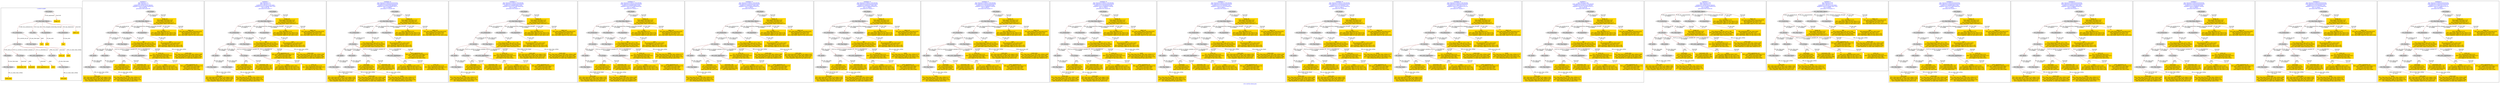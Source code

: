 digraph n0 {
fontcolor="blue"
remincross="true"
label="s24-s-norton-simon.json"
subgraph cluster_0 {
label="1-correct model"
n2[style="filled",color="white",fillcolor="lightgray",label="E12_Production1"];
n3[style="filled",color="white",fillcolor="lightgray",label="E21_Person1"];
n4[style="filled",color="white",fillcolor="lightgray",label="E52_Time-Span3"];
n5[style="filled",color="white",fillcolor="lightgray",label="E69_Death1"];
n6[style="filled",color="white",fillcolor="lightgray",label="E74_Group1"];
n7[style="filled",color="white",fillcolor="lightgray",label="E82_Actor_Appellation1"];
n8[style="filled",color="white",fillcolor="lightgray",label="E67_Birth1"];
n9[shape="plaintext",style="filled",fillcolor="gold",label="artist_uri"];
n10[style="filled",color="white",fillcolor="lightgray",label="E22_Man-Made_Object1"];
n11[style="filled",color="white",fillcolor="lightgray",label="E35_Title1"];
n12[style="filled",color="white",fillcolor="lightgray",label="E8_Acquisition1"];
n13[style="filled",color="white",fillcolor="lightgray",label="E54_Dimension1"];
n14[shape="plaintext",style="filled",fillcolor="gold",label="object_uri"];
n15[shape="plaintext",style="filled",fillcolor="gold",label="title"];
n16[style="filled",color="white",fillcolor="lightgray",label="E38_Image1"];
n17[shape="plaintext",style="filled",fillcolor="gold",label="image_url"];
n18[style="filled",color="white",fillcolor="lightgray",label="E52_Time-Span1"];
n19[shape="plaintext",style="filled",fillcolor="gold",label="birth_date"];
n20[style="filled",color="white",fillcolor="lightgray",label="E52_Time-Span2"];
n21[shape="plaintext",style="filled",fillcolor="gold",label="death_date"];
n22[shape="plaintext",style="filled",fillcolor="gold",label="made"];
n23[shape="plaintext",style="filled",fillcolor="gold",label="dim"];
n24[shape="plaintext",style="filled",fillcolor="gold",label="nationality_URI"];
n25[shape="plaintext",style="filled",fillcolor="gold",label="nationality"];
n26[shape="plaintext",style="filled",fillcolor="gold",label="artist_appellation_uri"];
n27[shape="plaintext",style="filled",fillcolor="gold",label="artist"];
n28[shape="plaintext",style="filled",fillcolor="gold",label="prov"];
}
subgraph cluster_1 {
label="candidate 0\nlink coherence:1.0\nnode coherence:1.0\nconfidence:0.48184150161286193\nmapping score:0.5324087056658258\ncost:24.99788\n-precision:0.88-recall:0.85"
n30[style="filled",color="white",fillcolor="lightgray",label="E12_Production1"];
n31[style="filled",color="white",fillcolor="lightgray",label="E21_Person1"];
n32[style="filled",color="white",fillcolor="lightgray",label="E52_Time-Span2"];
n33[style="filled",color="white",fillcolor="lightgray",label="E67_Birth1"];
n34[style="filled",color="white",fillcolor="lightgray",label="E69_Death1"];
n35[style="filled",color="white",fillcolor="lightgray",label="E74_Group1"];
n36[style="filled",color="white",fillcolor="lightgray",label="E82_Actor_Appellation1"];
n37[style="filled",color="white",fillcolor="lightgray",label="E22_Man-Made_Object1"];
n38[style="filled",color="white",fillcolor="lightgray",label="E54_Dimension1"];
n39[style="filled",color="white",fillcolor="lightgray",label="E8_Acquisition1"];
n40[style="filled",color="white",fillcolor="lightgray",label="E38_Image1"];
n41[style="filled",color="white",fillcolor="lightgray",label="E52_Time-Span1"];
n42[style="filled",color="white",fillcolor="lightgray",label="E52_Time-Span3"];
n43[shape="plaintext",style="filled",fillcolor="gold",label="nationality\n[E74_Group,label,0.604]\n[E74_Group,classLink,0.28]\n[E55_Type,label,0.066]\n[E39_Actor,P3_has_note,0.05]"];
n44[shape="plaintext",style="filled",fillcolor="gold",label="birth_date\n[E52_Time-Span,P82a_begin_of_the_begin,0.342]\n[E52_Time-Span,P82_at_some_time_within,0.302]\n[E52_Time-Span,P82b_end_of_the_end,0.278]\n[E33_Linguistic_Object,P3_has_note,0.078]"];
n45[shape="plaintext",style="filled",fillcolor="gold",label="death_date\n[E52_Time-Span,P82_at_some_time_within,0.368]\n[E52_Time-Span,P82b_end_of_the_end,0.289]\n[E52_Time-Span,P82a_begin_of_the_begin,0.269]\n[E69_Death,P82_at_some_time_within,0.073]"];
n46[shape="plaintext",style="filled",fillcolor="gold",label="artist\n[E82_Actor_Appellation,label,0.482]\n[E33_Linguistic_Object,P3_has_note,0.182]\n[E22_Man-Made_Object,P3_has_note,0.174]\n[E73_Information_Object,P3_has_note,0.162]"];
n47[shape="plaintext",style="filled",fillcolor="gold",label="title\n[E35_Title,label,0.313]\n[E22_Man-Made_Object,P3_has_note,0.273]\n[E73_Information_Object,P3_has_note,0.234]\n[E33_Linguistic_Object,P3_has_note,0.181]"];
n48[shape="plaintext",style="filled",fillcolor="gold",label="artist_appellation_uri\n[E82_Actor_Appellation,classLink,0.575]\n[E21_Person,classLink,0.386]\n[E39_Actor,classLink,0.03]\n[E30_Right,P3_has_note,0.008]"];
n49[shape="plaintext",style="filled",fillcolor="gold",label="made\n[E52_Time-Span,P82_at_some_time_within,0.377]\n[E52_Time-Span,P82b_end_of_the_end,0.274]\n[E52_Time-Span,P82a_begin_of_the_begin,0.224]\n[E12_Production,P3_has_note,0.125]"];
n50[shape="plaintext",style="filled",fillcolor="gold",label="artist_uri\n[E21_Person,classLink,0.414]\n[E82_Actor_Appellation,classLink,0.337]\n[E39_Actor,classLink,0.196]\n[E30_Right,P3_has_note,0.053]"];
n51[shape="plaintext",style="filled",fillcolor="gold",label="dim\n[E54_Dimension,P3_has_note,0.789]\n[E22_Man-Made_Object,P3_has_note,0.086]\n[E34_Inscription,P3_has_note,0.068]\n[E22_Man-Made_Object,classLink,0.057]"];
n52[shape="plaintext",style="filled",fillcolor="gold",label="prov\n[E8_Acquisition,P3_has_note,0.443]\n[E30_Right,P3_has_note,0.307]\n[E33_Linguistic_Object,P3_has_note,0.126]\n[E22_Man-Made_Object,P3_has_note,0.124]"];
n53[shape="plaintext",style="filled",fillcolor="gold",label="object_uri\n[E22_Man-Made_Object,classLink,0.619]\n[E8_Acquisition,classLink,0.205]\n[E30_Right,P3_has_note,0.122]\n[E22_Man-Made_Object,P3_has_note,0.054]"];
n54[shape="plaintext",style="filled",fillcolor="gold",label="image_url\n[E38_Image,classLink,0.313]\n[E53_Place,classLink,0.26]\n[E8_Acquisition,classLink,0.217]\n[E22_Man-Made_Object,classLink,0.21]"];
n55[shape="plaintext",style="filled",fillcolor="gold",label="nationality_URI\n[E74_Group,classLink,0.706]\n[E55_Type,classLink,0.173]\n[E57_Material,classLink,0.088]\n[E55_Type,label,0.033]"];
}
subgraph cluster_2 {
label="candidate 1\nlink coherence:1.0\nnode coherence:1.0\nconfidence:0.4614411151874639\nmapping score:0.5256085768573597\ncost:24.99788\n-precision:0.8-recall:0.77"
n57[style="filled",color="white",fillcolor="lightgray",label="E12_Production1"];
n58[style="filled",color="white",fillcolor="lightgray",label="E21_Person1"];
n59[style="filled",color="white",fillcolor="lightgray",label="E52_Time-Span2"];
n60[style="filled",color="white",fillcolor="lightgray",label="E67_Birth1"];
n61[style="filled",color="white",fillcolor="lightgray",label="E69_Death1"];
n62[style="filled",color="white",fillcolor="lightgray",label="E74_Group1"];
n63[style="filled",color="white",fillcolor="lightgray",label="E82_Actor_Appellation1"];
n64[style="filled",color="white",fillcolor="lightgray",label="E22_Man-Made_Object1"];
n65[style="filled",color="white",fillcolor="lightgray",label="E54_Dimension1"];
n66[style="filled",color="white",fillcolor="lightgray",label="E8_Acquisition1"];
n67[style="filled",color="white",fillcolor="lightgray",label="E38_Image1"];
n68[style="filled",color="white",fillcolor="lightgray",label="E52_Time-Span1"];
n69[style="filled",color="white",fillcolor="lightgray",label="E52_Time-Span3"];
n70[shape="plaintext",style="filled",fillcolor="gold",label="nationality\n[E74_Group,label,0.604]\n[E74_Group,classLink,0.28]\n[E55_Type,label,0.066]\n[E39_Actor,P3_has_note,0.05]"];
n71[shape="plaintext",style="filled",fillcolor="gold",label="birth_date\n[E52_Time-Span,P82a_begin_of_the_begin,0.342]\n[E52_Time-Span,P82_at_some_time_within,0.302]\n[E52_Time-Span,P82b_end_of_the_end,0.278]\n[E33_Linguistic_Object,P3_has_note,0.078]"];
n72[shape="plaintext",style="filled",fillcolor="gold",label="death_date\n[E52_Time-Span,P82_at_some_time_within,0.368]\n[E52_Time-Span,P82b_end_of_the_end,0.289]\n[E52_Time-Span,P82a_begin_of_the_begin,0.269]\n[E69_Death,P82_at_some_time_within,0.073]"];
n73[shape="plaintext",style="filled",fillcolor="gold",label="artist\n[E82_Actor_Appellation,label,0.482]\n[E33_Linguistic_Object,P3_has_note,0.182]\n[E22_Man-Made_Object,P3_has_note,0.174]\n[E73_Information_Object,P3_has_note,0.162]"];
n74[shape="plaintext",style="filled",fillcolor="gold",label="title\n[E35_Title,label,0.313]\n[E22_Man-Made_Object,P3_has_note,0.273]\n[E73_Information_Object,P3_has_note,0.234]\n[E33_Linguistic_Object,P3_has_note,0.181]"];
n75[shape="plaintext",style="filled",fillcolor="gold",label="artist_uri\n[E21_Person,classLink,0.414]\n[E82_Actor_Appellation,classLink,0.337]\n[E39_Actor,classLink,0.196]\n[E30_Right,P3_has_note,0.053]"];
n76[shape="plaintext",style="filled",fillcolor="gold",label="made\n[E52_Time-Span,P82_at_some_time_within,0.377]\n[E52_Time-Span,P82b_end_of_the_end,0.274]\n[E52_Time-Span,P82a_begin_of_the_begin,0.224]\n[E12_Production,P3_has_note,0.125]"];
n77[shape="plaintext",style="filled",fillcolor="gold",label="artist_appellation_uri\n[E82_Actor_Appellation,classLink,0.575]\n[E21_Person,classLink,0.386]\n[E39_Actor,classLink,0.03]\n[E30_Right,P3_has_note,0.008]"];
n78[shape="plaintext",style="filled",fillcolor="gold",label="dim\n[E54_Dimension,P3_has_note,0.789]\n[E22_Man-Made_Object,P3_has_note,0.086]\n[E34_Inscription,P3_has_note,0.068]\n[E22_Man-Made_Object,classLink,0.057]"];
n79[shape="plaintext",style="filled",fillcolor="gold",label="prov\n[E8_Acquisition,P3_has_note,0.443]\n[E30_Right,P3_has_note,0.307]\n[E33_Linguistic_Object,P3_has_note,0.126]\n[E22_Man-Made_Object,P3_has_note,0.124]"];
n80[shape="plaintext",style="filled",fillcolor="gold",label="object_uri\n[E22_Man-Made_Object,classLink,0.619]\n[E8_Acquisition,classLink,0.205]\n[E30_Right,P3_has_note,0.122]\n[E22_Man-Made_Object,P3_has_note,0.054]"];
n81[shape="plaintext",style="filled",fillcolor="gold",label="image_url\n[E38_Image,classLink,0.313]\n[E53_Place,classLink,0.26]\n[E8_Acquisition,classLink,0.217]\n[E22_Man-Made_Object,classLink,0.21]"];
n82[shape="plaintext",style="filled",fillcolor="gold",label="nationality_URI\n[E74_Group,classLink,0.706]\n[E55_Type,classLink,0.173]\n[E57_Material,classLink,0.088]\n[E55_Type,label,0.033]"];
}
subgraph cluster_3 {
label="candidate 10\nlink coherence:0.9583333333333334\nnode coherence:0.9545454545454546\nconfidence:0.46458786238830824\nmapping score:0.5243264902599721\ncost:122.99805\n-precision:0.75-recall:0.69"
n84[style="filled",color="white",fillcolor="lightgray",label="E12_Production1"];
n85[style="filled",color="white",fillcolor="lightgray",label="E21_Person1"];
n86[style="filled",color="white",fillcolor="lightgray",label="E67_Birth1"];
n87[style="filled",color="white",fillcolor="lightgray",label="E69_Death1"];
n88[style="filled",color="white",fillcolor="lightgray",label="E74_Group1"];
n89[style="filled",color="white",fillcolor="lightgray",label="E82_Actor_Appellation1"];
n90[style="filled",color="white",fillcolor="lightgray",label="E22_Man-Made_Object1"];
n91[style="filled",color="white",fillcolor="lightgray",label="E54_Dimension1"];
n92[style="filled",color="white",fillcolor="lightgray",label="E8_Acquisition1"];
n93[style="filled",color="white",fillcolor="lightgray",label="E38_Image1"];
n94[style="filled",color="white",fillcolor="lightgray",label="E52_Time-Span1"];
n95[style="filled",color="white",fillcolor="lightgray",label="E52_Time-Span3"];
n96[shape="plaintext",style="filled",fillcolor="gold",label="birth_date\n[E52_Time-Span,P82a_begin_of_the_begin,0.342]\n[E52_Time-Span,P82_at_some_time_within,0.302]\n[E52_Time-Span,P82b_end_of_the_end,0.278]\n[E33_Linguistic_Object,P3_has_note,0.078]"];
n97[shape="plaintext",style="filled",fillcolor="gold",label="nationality\n[E74_Group,label,0.604]\n[E74_Group,classLink,0.28]\n[E55_Type,label,0.066]\n[E39_Actor,P3_has_note,0.05]"];
n98[shape="plaintext",style="filled",fillcolor="gold",label="death_date\n[E52_Time-Span,P82_at_some_time_within,0.368]\n[E52_Time-Span,P82b_end_of_the_end,0.289]\n[E52_Time-Span,P82a_begin_of_the_begin,0.269]\n[E69_Death,P82_at_some_time_within,0.073]"];
n99[shape="plaintext",style="filled",fillcolor="gold",label="artist\n[E82_Actor_Appellation,label,0.482]\n[E33_Linguistic_Object,P3_has_note,0.182]\n[E22_Man-Made_Object,P3_has_note,0.174]\n[E73_Information_Object,P3_has_note,0.162]"];
n100[shape="plaintext",style="filled",fillcolor="gold",label="title\n[E35_Title,label,0.313]\n[E22_Man-Made_Object,P3_has_note,0.273]\n[E73_Information_Object,P3_has_note,0.234]\n[E33_Linguistic_Object,P3_has_note,0.181]"];
n101[shape="plaintext",style="filled",fillcolor="gold",label="artist_uri\n[E21_Person,classLink,0.414]\n[E82_Actor_Appellation,classLink,0.337]\n[E39_Actor,classLink,0.196]\n[E30_Right,P3_has_note,0.053]"];
n102[shape="plaintext",style="filled",fillcolor="gold",label="made\n[E52_Time-Span,P82_at_some_time_within,0.377]\n[E52_Time-Span,P82b_end_of_the_end,0.274]\n[E52_Time-Span,P82a_begin_of_the_begin,0.224]\n[E12_Production,P3_has_note,0.125]"];
n103[shape="plaintext",style="filled",fillcolor="gold",label="artist_appellation_uri\n[E82_Actor_Appellation,classLink,0.575]\n[E21_Person,classLink,0.386]\n[E39_Actor,classLink,0.03]\n[E30_Right,P3_has_note,0.008]"];
n104[shape="plaintext",style="filled",fillcolor="gold",label="dim\n[E54_Dimension,P3_has_note,0.789]\n[E22_Man-Made_Object,P3_has_note,0.086]\n[E34_Inscription,P3_has_note,0.068]\n[E22_Man-Made_Object,classLink,0.057]"];
n105[shape="plaintext",style="filled",fillcolor="gold",label="prov\n[E8_Acquisition,P3_has_note,0.443]\n[E30_Right,P3_has_note,0.307]\n[E33_Linguistic_Object,P3_has_note,0.126]\n[E22_Man-Made_Object,P3_has_note,0.124]"];
n106[shape="plaintext",style="filled",fillcolor="gold",label="object_uri\n[E22_Man-Made_Object,classLink,0.619]\n[E8_Acquisition,classLink,0.205]\n[E30_Right,P3_has_note,0.122]\n[E22_Man-Made_Object,P3_has_note,0.054]"];
n107[shape="plaintext",style="filled",fillcolor="gold",label="image_url\n[E38_Image,classLink,0.313]\n[E53_Place,classLink,0.26]\n[E8_Acquisition,classLink,0.217]\n[E22_Man-Made_Object,classLink,0.21]"];
n108[shape="plaintext",style="filled",fillcolor="gold",label="nationality_URI\n[E74_Group,classLink,0.706]\n[E55_Type,classLink,0.173]\n[E57_Material,classLink,0.088]\n[E55_Type,label,0.033]"];
}
subgraph cluster_4 {
label="candidate 11\nlink coherence:0.9565217391304348\nnode coherence:0.9545454545454546\nconfidence:0.4849882488137063\nmapping score:0.5311266190684383\ncost:22.99816\n-precision:0.83-recall:0.73"
n110[style="filled",color="white",fillcolor="lightgray",label="E12_Production1"];
n111[style="filled",color="white",fillcolor="lightgray",label="E21_Person1"];
n112[style="filled",color="white",fillcolor="lightgray",label="E52_Time-Span2"];
n113[style="filled",color="white",fillcolor="lightgray",label="E67_Birth1"];
n114[style="filled",color="white",fillcolor="lightgray",label="E74_Group1"];
n115[style="filled",color="white",fillcolor="lightgray",label="E82_Actor_Appellation1"];
n116[style="filled",color="white",fillcolor="lightgray",label="E22_Man-Made_Object1"];
n117[style="filled",color="white",fillcolor="lightgray",label="E54_Dimension1"];
n118[style="filled",color="white",fillcolor="lightgray",label="E8_Acquisition1"];
n119[style="filled",color="white",fillcolor="lightgray",label="E38_Image1"];
n120[style="filled",color="white",fillcolor="lightgray",label="E52_Time-Span1"];
n121[shape="plaintext",style="filled",fillcolor="gold",label="nationality\n[E74_Group,label,0.604]\n[E74_Group,classLink,0.28]\n[E55_Type,label,0.066]\n[E39_Actor,P3_has_note,0.05]"];
n122[shape="plaintext",style="filled",fillcolor="gold",label="made\n[E52_Time-Span,P82_at_some_time_within,0.377]\n[E52_Time-Span,P82b_end_of_the_end,0.274]\n[E52_Time-Span,P82a_begin_of_the_begin,0.224]\n[E12_Production,P3_has_note,0.125]"];
n123[shape="plaintext",style="filled",fillcolor="gold",label="birth_date\n[E52_Time-Span,P82a_begin_of_the_begin,0.342]\n[E52_Time-Span,P82_at_some_time_within,0.302]\n[E52_Time-Span,P82b_end_of_the_end,0.278]\n[E33_Linguistic_Object,P3_has_note,0.078]"];
n124[shape="plaintext",style="filled",fillcolor="gold",label="death_date\n[E52_Time-Span,P82_at_some_time_within,0.368]\n[E52_Time-Span,P82b_end_of_the_end,0.289]\n[E52_Time-Span,P82a_begin_of_the_begin,0.269]\n[E69_Death,P82_at_some_time_within,0.073]"];
n125[shape="plaintext",style="filled",fillcolor="gold",label="artist\n[E82_Actor_Appellation,label,0.482]\n[E33_Linguistic_Object,P3_has_note,0.182]\n[E22_Man-Made_Object,P3_has_note,0.174]\n[E73_Information_Object,P3_has_note,0.162]"];
n126[shape="plaintext",style="filled",fillcolor="gold",label="title\n[E35_Title,label,0.313]\n[E22_Man-Made_Object,P3_has_note,0.273]\n[E73_Information_Object,P3_has_note,0.234]\n[E33_Linguistic_Object,P3_has_note,0.181]"];
n127[shape="plaintext",style="filled",fillcolor="gold",label="artist_appellation_uri\n[E82_Actor_Appellation,classLink,0.575]\n[E21_Person,classLink,0.386]\n[E39_Actor,classLink,0.03]\n[E30_Right,P3_has_note,0.008]"];
n128[shape="plaintext",style="filled",fillcolor="gold",label="artist_uri\n[E21_Person,classLink,0.414]\n[E82_Actor_Appellation,classLink,0.337]\n[E39_Actor,classLink,0.196]\n[E30_Right,P3_has_note,0.053]"];
n129[shape="plaintext",style="filled",fillcolor="gold",label="dim\n[E54_Dimension,P3_has_note,0.789]\n[E22_Man-Made_Object,P3_has_note,0.086]\n[E34_Inscription,P3_has_note,0.068]\n[E22_Man-Made_Object,classLink,0.057]"];
n130[shape="plaintext",style="filled",fillcolor="gold",label="prov\n[E8_Acquisition,P3_has_note,0.443]\n[E30_Right,P3_has_note,0.307]\n[E33_Linguistic_Object,P3_has_note,0.126]\n[E22_Man-Made_Object,P3_has_note,0.124]"];
n131[shape="plaintext",style="filled",fillcolor="gold",label="object_uri\n[E22_Man-Made_Object,classLink,0.619]\n[E8_Acquisition,classLink,0.205]\n[E30_Right,P3_has_note,0.122]\n[E22_Man-Made_Object,P3_has_note,0.054]"];
n132[shape="plaintext",style="filled",fillcolor="gold",label="image_url\n[E38_Image,classLink,0.313]\n[E53_Place,classLink,0.26]\n[E8_Acquisition,classLink,0.217]\n[E22_Man-Made_Object,classLink,0.21]"];
n133[shape="plaintext",style="filled",fillcolor="gold",label="nationality_URI\n[E74_Group,classLink,0.706]\n[E55_Type,classLink,0.173]\n[E57_Material,classLink,0.088]\n[E55_Type,label,0.033]"];
}
subgraph cluster_5 {
label="candidate 12\nlink coherence:0.9565217391304348\nnode coherence:0.9545454545454546\nconfidence:0.4849882488137063\nmapping score:0.5311266190684383\ncost:121.99816\n-precision:0.87-recall:0.77"
n135[style="filled",color="white",fillcolor="lightgray",label="E12_Production1"];
n136[style="filled",color="white",fillcolor="lightgray",label="E21_Person1"];
n137[style="filled",color="white",fillcolor="lightgray",label="E52_Time-Span2"];
n138[style="filled",color="white",fillcolor="lightgray",label="E67_Birth1"];
n139[style="filled",color="white",fillcolor="lightgray",label="E74_Group1"];
n140[style="filled",color="white",fillcolor="lightgray",label="E82_Actor_Appellation1"];
n141[style="filled",color="white",fillcolor="lightgray",label="E22_Man-Made_Object1"];
n142[style="filled",color="white",fillcolor="lightgray",label="E54_Dimension1"];
n143[style="filled",color="white",fillcolor="lightgray",label="E8_Acquisition1"];
n144[style="filled",color="white",fillcolor="lightgray",label="E38_Image1"];
n145[style="filled",color="white",fillcolor="lightgray",label="E52_Time-Span1"];
n146[shape="plaintext",style="filled",fillcolor="gold",label="birth_date\n[E52_Time-Span,P82a_begin_of_the_begin,0.342]\n[E52_Time-Span,P82_at_some_time_within,0.302]\n[E52_Time-Span,P82b_end_of_the_end,0.278]\n[E33_Linguistic_Object,P3_has_note,0.078]"];
n147[shape="plaintext",style="filled",fillcolor="gold",label="nationality\n[E74_Group,label,0.604]\n[E74_Group,classLink,0.28]\n[E55_Type,label,0.066]\n[E39_Actor,P3_has_note,0.05]"];
n148[shape="plaintext",style="filled",fillcolor="gold",label="death_date\n[E52_Time-Span,P82_at_some_time_within,0.368]\n[E52_Time-Span,P82b_end_of_the_end,0.289]\n[E52_Time-Span,P82a_begin_of_the_begin,0.269]\n[E69_Death,P82_at_some_time_within,0.073]"];
n149[shape="plaintext",style="filled",fillcolor="gold",label="made\n[E52_Time-Span,P82_at_some_time_within,0.377]\n[E52_Time-Span,P82b_end_of_the_end,0.274]\n[E52_Time-Span,P82a_begin_of_the_begin,0.224]\n[E12_Production,P3_has_note,0.125]"];
n150[shape="plaintext",style="filled",fillcolor="gold",label="artist\n[E82_Actor_Appellation,label,0.482]\n[E33_Linguistic_Object,P3_has_note,0.182]\n[E22_Man-Made_Object,P3_has_note,0.174]\n[E73_Information_Object,P3_has_note,0.162]"];
n151[shape="plaintext",style="filled",fillcolor="gold",label="title\n[E35_Title,label,0.313]\n[E22_Man-Made_Object,P3_has_note,0.273]\n[E73_Information_Object,P3_has_note,0.234]\n[E33_Linguistic_Object,P3_has_note,0.181]"];
n152[shape="plaintext",style="filled",fillcolor="gold",label="artist_appellation_uri\n[E82_Actor_Appellation,classLink,0.575]\n[E21_Person,classLink,0.386]\n[E39_Actor,classLink,0.03]\n[E30_Right,P3_has_note,0.008]"];
n153[shape="plaintext",style="filled",fillcolor="gold",label="artist_uri\n[E21_Person,classLink,0.414]\n[E82_Actor_Appellation,classLink,0.337]\n[E39_Actor,classLink,0.196]\n[E30_Right,P3_has_note,0.053]"];
n154[shape="plaintext",style="filled",fillcolor="gold",label="dim\n[E54_Dimension,P3_has_note,0.789]\n[E22_Man-Made_Object,P3_has_note,0.086]\n[E34_Inscription,P3_has_note,0.068]\n[E22_Man-Made_Object,classLink,0.057]"];
n155[shape="plaintext",style="filled",fillcolor="gold",label="prov\n[E8_Acquisition,P3_has_note,0.443]\n[E30_Right,P3_has_note,0.307]\n[E33_Linguistic_Object,P3_has_note,0.126]\n[E22_Man-Made_Object,P3_has_note,0.124]"];
n156[shape="plaintext",style="filled",fillcolor="gold",label="object_uri\n[E22_Man-Made_Object,classLink,0.619]\n[E8_Acquisition,classLink,0.205]\n[E30_Right,P3_has_note,0.122]\n[E22_Man-Made_Object,P3_has_note,0.054]"];
n157[shape="plaintext",style="filled",fillcolor="gold",label="image_url\n[E38_Image,classLink,0.313]\n[E53_Place,classLink,0.26]\n[E8_Acquisition,classLink,0.217]\n[E22_Man-Made_Object,classLink,0.21]"];
n158[shape="plaintext",style="filled",fillcolor="gold",label="nationality_URI\n[E74_Group,classLink,0.706]\n[E55_Type,classLink,0.173]\n[E57_Material,classLink,0.088]\n[E55_Type,label,0.033]"];
}
subgraph cluster_6 {
label="candidate 13\nlink coherence:0.9565217391304348\nnode coherence:0.9545454545454546\nconfidence:0.48005447740611895\nmapping score:0.5294820285992424\ncost:22.99816\n-precision:0.83-recall:0.73"
n160[style="filled",color="white",fillcolor="lightgray",label="E12_Production1"];
n161[style="filled",color="white",fillcolor="lightgray",label="E21_Person1"];
n162[style="filled",color="white",fillcolor="lightgray",label="E52_Time-Span2"];
n163[style="filled",color="white",fillcolor="lightgray",label="E67_Birth1"];
n164[style="filled",color="white",fillcolor="lightgray",label="E74_Group1"];
n165[style="filled",color="white",fillcolor="lightgray",label="E82_Actor_Appellation1"];
n166[style="filled",color="white",fillcolor="lightgray",label="E22_Man-Made_Object1"];
n167[style="filled",color="white",fillcolor="lightgray",label="E54_Dimension1"];
n168[style="filled",color="white",fillcolor="lightgray",label="E8_Acquisition1"];
n169[style="filled",color="white",fillcolor="lightgray",label="E38_Image1"];
n170[style="filled",color="white",fillcolor="lightgray",label="E52_Time-Span1"];
n171[shape="plaintext",style="filled",fillcolor="gold",label="nationality\n[E74_Group,label,0.604]\n[E74_Group,classLink,0.28]\n[E55_Type,label,0.066]\n[E39_Actor,P3_has_note,0.05]"];
n172[shape="plaintext",style="filled",fillcolor="gold",label="made\n[E52_Time-Span,P82_at_some_time_within,0.377]\n[E52_Time-Span,P82b_end_of_the_end,0.274]\n[E52_Time-Span,P82a_begin_of_the_begin,0.224]\n[E12_Production,P3_has_note,0.125]"];
n173[shape="plaintext",style="filled",fillcolor="gold",label="death_date\n[E52_Time-Span,P82_at_some_time_within,0.368]\n[E52_Time-Span,P82b_end_of_the_end,0.289]\n[E52_Time-Span,P82a_begin_of_the_begin,0.269]\n[E69_Death,P82_at_some_time_within,0.073]"];
n174[shape="plaintext",style="filled",fillcolor="gold",label="artist\n[E82_Actor_Appellation,label,0.482]\n[E33_Linguistic_Object,P3_has_note,0.182]\n[E22_Man-Made_Object,P3_has_note,0.174]\n[E73_Information_Object,P3_has_note,0.162]"];
n175[shape="plaintext",style="filled",fillcolor="gold",label="title\n[E35_Title,label,0.313]\n[E22_Man-Made_Object,P3_has_note,0.273]\n[E73_Information_Object,P3_has_note,0.234]\n[E33_Linguistic_Object,P3_has_note,0.181]"];
n176[shape="plaintext",style="filled",fillcolor="gold",label="artist_appellation_uri\n[E82_Actor_Appellation,classLink,0.575]\n[E21_Person,classLink,0.386]\n[E39_Actor,classLink,0.03]\n[E30_Right,P3_has_note,0.008]"];
n177[shape="plaintext",style="filled",fillcolor="gold",label="birth_date\n[E52_Time-Span,P82a_begin_of_the_begin,0.342]\n[E52_Time-Span,P82_at_some_time_within,0.302]\n[E52_Time-Span,P82b_end_of_the_end,0.278]\n[E33_Linguistic_Object,P3_has_note,0.078]"];
n178[shape="plaintext",style="filled",fillcolor="gold",label="artist_uri\n[E21_Person,classLink,0.414]\n[E82_Actor_Appellation,classLink,0.337]\n[E39_Actor,classLink,0.196]\n[E30_Right,P3_has_note,0.053]"];
n179[shape="plaintext",style="filled",fillcolor="gold",label="dim\n[E54_Dimension,P3_has_note,0.789]\n[E22_Man-Made_Object,P3_has_note,0.086]\n[E34_Inscription,P3_has_note,0.068]\n[E22_Man-Made_Object,classLink,0.057]"];
n180[shape="plaintext",style="filled",fillcolor="gold",label="prov\n[E8_Acquisition,P3_has_note,0.443]\n[E30_Right,P3_has_note,0.307]\n[E33_Linguistic_Object,P3_has_note,0.126]\n[E22_Man-Made_Object,P3_has_note,0.124]"];
n181[shape="plaintext",style="filled",fillcolor="gold",label="object_uri\n[E22_Man-Made_Object,classLink,0.619]\n[E8_Acquisition,classLink,0.205]\n[E30_Right,P3_has_note,0.122]\n[E22_Man-Made_Object,P3_has_note,0.054]"];
n182[shape="plaintext",style="filled",fillcolor="gold",label="image_url\n[E38_Image,classLink,0.313]\n[E53_Place,classLink,0.26]\n[E8_Acquisition,classLink,0.217]\n[E22_Man-Made_Object,classLink,0.21]"];
n183[shape="plaintext",style="filled",fillcolor="gold",label="nationality_URI\n[E74_Group,classLink,0.706]\n[E55_Type,classLink,0.173]\n[E57_Material,classLink,0.088]\n[E55_Type,label,0.033]"];
}
subgraph cluster_7 {
label="candidate 14\nlink coherence:0.9565217391304348\nnode coherence:0.9545454545454546\nconfidence:0.48005447740611895\nmapping score:0.5294820285992424\ncost:121.99816\n-precision:0.87-recall:0.77"
n185[style="filled",color="white",fillcolor="lightgray",label="E12_Production1"];
n186[style="filled",color="white",fillcolor="lightgray",label="E21_Person1"];
n187[style="filled",color="white",fillcolor="lightgray",label="E52_Time-Span2"];
n188[style="filled",color="white",fillcolor="lightgray",label="E67_Birth1"];
n189[style="filled",color="white",fillcolor="lightgray",label="E74_Group1"];
n190[style="filled",color="white",fillcolor="lightgray",label="E82_Actor_Appellation1"];
n191[style="filled",color="white",fillcolor="lightgray",label="E22_Man-Made_Object1"];
n192[style="filled",color="white",fillcolor="lightgray",label="E54_Dimension1"];
n193[style="filled",color="white",fillcolor="lightgray",label="E8_Acquisition1"];
n194[style="filled",color="white",fillcolor="lightgray",label="E38_Image1"];
n195[style="filled",color="white",fillcolor="lightgray",label="E52_Time-Span1"];
n196[shape="plaintext",style="filled",fillcolor="gold",label="birth_date\n[E52_Time-Span,P82a_begin_of_the_begin,0.342]\n[E52_Time-Span,P82_at_some_time_within,0.302]\n[E52_Time-Span,P82b_end_of_the_end,0.278]\n[E33_Linguistic_Object,P3_has_note,0.078]"];
n197[shape="plaintext",style="filled",fillcolor="gold",label="nationality\n[E74_Group,label,0.604]\n[E74_Group,classLink,0.28]\n[E55_Type,label,0.066]\n[E39_Actor,P3_has_note,0.05]"];
n198[shape="plaintext",style="filled",fillcolor="gold",label="death_date\n[E52_Time-Span,P82_at_some_time_within,0.368]\n[E52_Time-Span,P82b_end_of_the_end,0.289]\n[E52_Time-Span,P82a_begin_of_the_begin,0.269]\n[E69_Death,P82_at_some_time_within,0.073]"];
n199[shape="plaintext",style="filled",fillcolor="gold",label="made\n[E52_Time-Span,P82_at_some_time_within,0.377]\n[E52_Time-Span,P82b_end_of_the_end,0.274]\n[E52_Time-Span,P82a_begin_of_the_begin,0.224]\n[E12_Production,P3_has_note,0.125]"];
n200[shape="plaintext",style="filled",fillcolor="gold",label="artist\n[E82_Actor_Appellation,label,0.482]\n[E33_Linguistic_Object,P3_has_note,0.182]\n[E22_Man-Made_Object,P3_has_note,0.174]\n[E73_Information_Object,P3_has_note,0.162]"];
n201[shape="plaintext",style="filled",fillcolor="gold",label="title\n[E35_Title,label,0.313]\n[E22_Man-Made_Object,P3_has_note,0.273]\n[E73_Information_Object,P3_has_note,0.234]\n[E33_Linguistic_Object,P3_has_note,0.181]"];
n202[shape="plaintext",style="filled",fillcolor="gold",label="artist_appellation_uri\n[E82_Actor_Appellation,classLink,0.575]\n[E21_Person,classLink,0.386]\n[E39_Actor,classLink,0.03]\n[E30_Right,P3_has_note,0.008]"];
n203[shape="plaintext",style="filled",fillcolor="gold",label="artist_uri\n[E21_Person,classLink,0.414]\n[E82_Actor_Appellation,classLink,0.337]\n[E39_Actor,classLink,0.196]\n[E30_Right,P3_has_note,0.053]"];
n204[shape="plaintext",style="filled",fillcolor="gold",label="dim\n[E54_Dimension,P3_has_note,0.789]\n[E22_Man-Made_Object,P3_has_note,0.086]\n[E34_Inscription,P3_has_note,0.068]\n[E22_Man-Made_Object,classLink,0.057]"];
n205[shape="plaintext",style="filled",fillcolor="gold",label="prov\n[E8_Acquisition,P3_has_note,0.443]\n[E30_Right,P3_has_note,0.307]\n[E33_Linguistic_Object,P3_has_note,0.126]\n[E22_Man-Made_Object,P3_has_note,0.124]"];
n206[shape="plaintext",style="filled",fillcolor="gold",label="object_uri\n[E22_Man-Made_Object,classLink,0.619]\n[E8_Acquisition,classLink,0.205]\n[E30_Right,P3_has_note,0.122]\n[E22_Man-Made_Object,P3_has_note,0.054]"];
n207[shape="plaintext",style="filled",fillcolor="gold",label="image_url\n[E38_Image,classLink,0.313]\n[E53_Place,classLink,0.26]\n[E8_Acquisition,classLink,0.217]\n[E22_Man-Made_Object,classLink,0.21]"];
n208[shape="plaintext",style="filled",fillcolor="gold",label="nationality_URI\n[E74_Group,classLink,0.706]\n[E55_Type,classLink,0.173]\n[E57_Material,classLink,0.088]\n[E55_Type,label,0.033]"];
}
subgraph cluster_8 {
label="candidate 15\nlink coherence:0.9565217391304348\nnode coherence:0.9545454545454546\nconfidence:0.4758164339535464\nmapping score:0.528069347448385\ncost:22.99816\n-precision:0.83-recall:0.73"
n210[style="filled",color="white",fillcolor="lightgray",label="E12_Production1"];
n211[style="filled",color="white",fillcolor="lightgray",label="E21_Person1"];
n212[style="filled",color="white",fillcolor="lightgray",label="E52_Time-Span2"];
n213[style="filled",color="white",fillcolor="lightgray",label="E67_Birth1"];
n214[style="filled",color="white",fillcolor="lightgray",label="E74_Group1"];
n215[style="filled",color="white",fillcolor="lightgray",label="E82_Actor_Appellation1"];
n216[style="filled",color="white",fillcolor="lightgray",label="E22_Man-Made_Object1"];
n217[style="filled",color="white",fillcolor="lightgray",label="E54_Dimension1"];
n218[style="filled",color="white",fillcolor="lightgray",label="E8_Acquisition1"];
n219[style="filled",color="white",fillcolor="lightgray",label="E38_Image1"];
n220[style="filled",color="white",fillcolor="lightgray",label="E52_Time-Span1"];
n221[shape="plaintext",style="filled",fillcolor="gold",label="nationality\n[E74_Group,label,0.604]\n[E74_Group,classLink,0.28]\n[E55_Type,label,0.066]\n[E39_Actor,P3_has_note,0.05]"];
n222[shape="plaintext",style="filled",fillcolor="gold",label="made\n[E52_Time-Span,P82_at_some_time_within,0.377]\n[E52_Time-Span,P82b_end_of_the_end,0.274]\n[E52_Time-Span,P82a_begin_of_the_begin,0.224]\n[E12_Production,P3_has_note,0.125]"];
n223[shape="plaintext",style="filled",fillcolor="gold",label="birth_date\n[E52_Time-Span,P82a_begin_of_the_begin,0.342]\n[E52_Time-Span,P82_at_some_time_within,0.302]\n[E52_Time-Span,P82b_end_of_the_end,0.278]\n[E33_Linguistic_Object,P3_has_note,0.078]"];
n224[shape="plaintext",style="filled",fillcolor="gold",label="artist\n[E82_Actor_Appellation,label,0.482]\n[E33_Linguistic_Object,P3_has_note,0.182]\n[E22_Man-Made_Object,P3_has_note,0.174]\n[E73_Information_Object,P3_has_note,0.162]"];
n225[shape="plaintext",style="filled",fillcolor="gold",label="title\n[E35_Title,label,0.313]\n[E22_Man-Made_Object,P3_has_note,0.273]\n[E73_Information_Object,P3_has_note,0.234]\n[E33_Linguistic_Object,P3_has_note,0.181]"];
n226[shape="plaintext",style="filled",fillcolor="gold",label="artist_appellation_uri\n[E82_Actor_Appellation,classLink,0.575]\n[E21_Person,classLink,0.386]\n[E39_Actor,classLink,0.03]\n[E30_Right,P3_has_note,0.008]"];
n227[shape="plaintext",style="filled",fillcolor="gold",label="artist_uri\n[E21_Person,classLink,0.414]\n[E82_Actor_Appellation,classLink,0.337]\n[E39_Actor,classLink,0.196]\n[E30_Right,P3_has_note,0.053]"];
n228[shape="plaintext",style="filled",fillcolor="gold",label="death_date\n[E52_Time-Span,P82_at_some_time_within,0.368]\n[E52_Time-Span,P82b_end_of_the_end,0.289]\n[E52_Time-Span,P82a_begin_of_the_begin,0.269]\n[E69_Death,P82_at_some_time_within,0.073]"];
n229[shape="plaintext",style="filled",fillcolor="gold",label="dim\n[E54_Dimension,P3_has_note,0.789]\n[E22_Man-Made_Object,P3_has_note,0.086]\n[E34_Inscription,P3_has_note,0.068]\n[E22_Man-Made_Object,classLink,0.057]"];
n230[shape="plaintext",style="filled",fillcolor="gold",label="prov\n[E8_Acquisition,P3_has_note,0.443]\n[E30_Right,P3_has_note,0.307]\n[E33_Linguistic_Object,P3_has_note,0.126]\n[E22_Man-Made_Object,P3_has_note,0.124]"];
n231[shape="plaintext",style="filled",fillcolor="gold",label="object_uri\n[E22_Man-Made_Object,classLink,0.619]\n[E8_Acquisition,classLink,0.205]\n[E30_Right,P3_has_note,0.122]\n[E22_Man-Made_Object,P3_has_note,0.054]"];
n232[shape="plaintext",style="filled",fillcolor="gold",label="image_url\n[E38_Image,classLink,0.313]\n[E53_Place,classLink,0.26]\n[E8_Acquisition,classLink,0.217]\n[E22_Man-Made_Object,classLink,0.21]"];
n233[shape="plaintext",style="filled",fillcolor="gold",label="nationality_URI\n[E74_Group,classLink,0.706]\n[E55_Type,classLink,0.173]\n[E57_Material,classLink,0.088]\n[E55_Type,label,0.033]"];
}
subgraph cluster_9 {
label="candidate 16\nlink coherence:0.9565217391304348\nnode coherence:0.9545454545454546\nconfidence:0.4758164339535464\nmapping score:0.528069347448385\ncost:121.99816\n-precision:0.91-recall:0.81"
n235[style="filled",color="white",fillcolor="lightgray",label="E12_Production1"];
n236[style="filled",color="white",fillcolor="lightgray",label="E21_Person1"];
n237[style="filled",color="white",fillcolor="lightgray",label="E52_Time-Span2"];
n238[style="filled",color="white",fillcolor="lightgray",label="E67_Birth1"];
n239[style="filled",color="white",fillcolor="lightgray",label="E74_Group1"];
n240[style="filled",color="white",fillcolor="lightgray",label="E82_Actor_Appellation1"];
n241[style="filled",color="white",fillcolor="lightgray",label="E22_Man-Made_Object1"];
n242[style="filled",color="white",fillcolor="lightgray",label="E54_Dimension1"];
n243[style="filled",color="white",fillcolor="lightgray",label="E8_Acquisition1"];
n244[style="filled",color="white",fillcolor="lightgray",label="E38_Image1"];
n245[style="filled",color="white",fillcolor="lightgray",label="E52_Time-Span1"];
n246[shape="plaintext",style="filled",fillcolor="gold",label="death_date\n[E52_Time-Span,P82_at_some_time_within,0.368]\n[E52_Time-Span,P82b_end_of_the_end,0.289]\n[E52_Time-Span,P82a_begin_of_the_begin,0.269]\n[E69_Death,P82_at_some_time_within,0.073]"];
n247[shape="plaintext",style="filled",fillcolor="gold",label="nationality\n[E74_Group,label,0.604]\n[E74_Group,classLink,0.28]\n[E55_Type,label,0.066]\n[E39_Actor,P3_has_note,0.05]"];
n248[shape="plaintext",style="filled",fillcolor="gold",label="birth_date\n[E52_Time-Span,P82a_begin_of_the_begin,0.342]\n[E52_Time-Span,P82_at_some_time_within,0.302]\n[E52_Time-Span,P82b_end_of_the_end,0.278]\n[E33_Linguistic_Object,P3_has_note,0.078]"];
n249[shape="plaintext",style="filled",fillcolor="gold",label="made\n[E52_Time-Span,P82_at_some_time_within,0.377]\n[E52_Time-Span,P82b_end_of_the_end,0.274]\n[E52_Time-Span,P82a_begin_of_the_begin,0.224]\n[E12_Production,P3_has_note,0.125]"];
n250[shape="plaintext",style="filled",fillcolor="gold",label="artist\n[E82_Actor_Appellation,label,0.482]\n[E33_Linguistic_Object,P3_has_note,0.182]\n[E22_Man-Made_Object,P3_has_note,0.174]\n[E73_Information_Object,P3_has_note,0.162]"];
n251[shape="plaintext",style="filled",fillcolor="gold",label="title\n[E35_Title,label,0.313]\n[E22_Man-Made_Object,P3_has_note,0.273]\n[E73_Information_Object,P3_has_note,0.234]\n[E33_Linguistic_Object,P3_has_note,0.181]"];
n252[shape="plaintext",style="filled",fillcolor="gold",label="artist_appellation_uri\n[E82_Actor_Appellation,classLink,0.575]\n[E21_Person,classLink,0.386]\n[E39_Actor,classLink,0.03]\n[E30_Right,P3_has_note,0.008]"];
n253[shape="plaintext",style="filled",fillcolor="gold",label="artist_uri\n[E21_Person,classLink,0.414]\n[E82_Actor_Appellation,classLink,0.337]\n[E39_Actor,classLink,0.196]\n[E30_Right,P3_has_note,0.053]"];
n254[shape="plaintext",style="filled",fillcolor="gold",label="dim\n[E54_Dimension,P3_has_note,0.789]\n[E22_Man-Made_Object,P3_has_note,0.086]\n[E34_Inscription,P3_has_note,0.068]\n[E22_Man-Made_Object,classLink,0.057]"];
n255[shape="plaintext",style="filled",fillcolor="gold",label="prov\n[E8_Acquisition,P3_has_note,0.443]\n[E30_Right,P3_has_note,0.307]\n[E33_Linguistic_Object,P3_has_note,0.126]\n[E22_Man-Made_Object,P3_has_note,0.124]"];
n256[shape="plaintext",style="filled",fillcolor="gold",label="object_uri\n[E22_Man-Made_Object,classLink,0.619]\n[E8_Acquisition,classLink,0.205]\n[E30_Right,P3_has_note,0.122]\n[E22_Man-Made_Object,P3_has_note,0.054]"];
n257[shape="plaintext",style="filled",fillcolor="gold",label="image_url\n[E38_Image,classLink,0.313]\n[E53_Place,classLink,0.26]\n[E8_Acquisition,classLink,0.217]\n[E22_Man-Made_Object,classLink,0.21]"];
n258[shape="plaintext",style="filled",fillcolor="gold",label="nationality_URI\n[E74_Group,classLink,0.706]\n[E55_Type,classLink,0.173]\n[E57_Material,classLink,0.088]\n[E55_Type,label,0.033]"];
}
subgraph cluster_10 {
label="candidate 17\nlink coherence:0.9565217391304348\nnode coherence:0.9545454545454546\nconfidence:0.4742794500077545\nmapping score:0.5275570194664544\ncost:22.99816\n-precision:0.83-recall:0.73"
n260[style="filled",color="white",fillcolor="lightgray",label="E12_Production1"];
n261[style="filled",color="white",fillcolor="lightgray",label="E21_Person1"];
n262[style="filled",color="white",fillcolor="lightgray",label="E52_Time-Span2"];
n263[style="filled",color="white",fillcolor="lightgray",label="E67_Birth1"];
n264[style="filled",color="white",fillcolor="lightgray",label="E74_Group1"];
n265[style="filled",color="white",fillcolor="lightgray",label="E82_Actor_Appellation1"];
n266[style="filled",color="white",fillcolor="lightgray",label="E22_Man-Made_Object1"];
n267[style="filled",color="white",fillcolor="lightgray",label="E54_Dimension1"];
n268[style="filled",color="white",fillcolor="lightgray",label="E8_Acquisition1"];
n269[style="filled",color="white",fillcolor="lightgray",label="E38_Image1"];
n270[style="filled",color="white",fillcolor="lightgray",label="E52_Time-Span1"];
n271[shape="plaintext",style="filled",fillcolor="gold",label="nationality\n[E74_Group,label,0.604]\n[E74_Group,classLink,0.28]\n[E55_Type,label,0.066]\n[E39_Actor,P3_has_note,0.05]"];
n272[shape="plaintext",style="filled",fillcolor="gold",label="made\n[E52_Time-Span,P82_at_some_time_within,0.377]\n[E52_Time-Span,P82b_end_of_the_end,0.274]\n[E52_Time-Span,P82a_begin_of_the_begin,0.224]\n[E12_Production,P3_has_note,0.125]"];
n273[shape="plaintext",style="filled",fillcolor="gold",label="birth_date\n[E52_Time-Span,P82a_begin_of_the_begin,0.342]\n[E52_Time-Span,P82_at_some_time_within,0.302]\n[E52_Time-Span,P82b_end_of_the_end,0.278]\n[E33_Linguistic_Object,P3_has_note,0.078]"];
n274[shape="plaintext",style="filled",fillcolor="gold",label="death_date\n[E52_Time-Span,P82_at_some_time_within,0.368]\n[E52_Time-Span,P82b_end_of_the_end,0.289]\n[E52_Time-Span,P82a_begin_of_the_begin,0.269]\n[E69_Death,P82_at_some_time_within,0.073]"];
n275[shape="plaintext",style="filled",fillcolor="gold",label="artist\n[E82_Actor_Appellation,label,0.482]\n[E33_Linguistic_Object,P3_has_note,0.182]\n[E22_Man-Made_Object,P3_has_note,0.174]\n[E73_Information_Object,P3_has_note,0.162]"];
n276[shape="plaintext",style="filled",fillcolor="gold",label="title\n[E35_Title,label,0.313]\n[E22_Man-Made_Object,P3_has_note,0.273]\n[E73_Information_Object,P3_has_note,0.234]\n[E33_Linguistic_Object,P3_has_note,0.181]"];
n277[shape="plaintext",style="filled",fillcolor="gold",label="artist_appellation_uri\n[E82_Actor_Appellation,classLink,0.575]\n[E21_Person,classLink,0.386]\n[E39_Actor,classLink,0.03]\n[E30_Right,P3_has_note,0.008]"];
n278[shape="plaintext",style="filled",fillcolor="gold",label="artist_uri\n[E21_Person,classLink,0.414]\n[E82_Actor_Appellation,classLink,0.337]\n[E39_Actor,classLink,0.196]\n[E30_Right,P3_has_note,0.053]"];
n279[shape="plaintext",style="filled",fillcolor="gold",label="dim\n[E54_Dimension,P3_has_note,0.789]\n[E22_Man-Made_Object,P3_has_note,0.086]\n[E34_Inscription,P3_has_note,0.068]\n[E22_Man-Made_Object,classLink,0.057]"];
n280[shape="plaintext",style="filled",fillcolor="gold",label="prov\n[E8_Acquisition,P3_has_note,0.443]\n[E30_Right,P3_has_note,0.307]\n[E33_Linguistic_Object,P3_has_note,0.126]\n[E22_Man-Made_Object,P3_has_note,0.124]"];
n281[shape="plaintext",style="filled",fillcolor="gold",label="object_uri\n[E22_Man-Made_Object,classLink,0.619]\n[E8_Acquisition,classLink,0.205]\n[E30_Right,P3_has_note,0.122]\n[E22_Man-Made_Object,P3_has_note,0.054]"];
n282[shape="plaintext",style="filled",fillcolor="gold",label="image_url\n[E38_Image,classLink,0.313]\n[E53_Place,classLink,0.26]\n[E8_Acquisition,classLink,0.217]\n[E22_Man-Made_Object,classLink,0.21]"];
n283[shape="plaintext",style="filled",fillcolor="gold",label="nationality_URI\n[E74_Group,classLink,0.706]\n[E55_Type,classLink,0.173]\n[E57_Material,classLink,0.088]\n[E55_Type,label,0.033]"];
}
subgraph cluster_11 {
label="candidate 18\nlink coherence:0.9565217391304348\nnode coherence:0.9545454545454546\nconfidence:0.4742794500077545\nmapping score:0.5275570194664544\ncost:121.99816\n-precision:0.91-recall:0.81"
n285[style="filled",color="white",fillcolor="lightgray",label="E12_Production1"];
n286[style="filled",color="white",fillcolor="lightgray",label="E21_Person1"];
n287[style="filled",color="white",fillcolor="lightgray",label="E52_Time-Span2"];
n288[style="filled",color="white",fillcolor="lightgray",label="E67_Birth1"];
n289[style="filled",color="white",fillcolor="lightgray",label="E74_Group1"];
n290[style="filled",color="white",fillcolor="lightgray",label="E82_Actor_Appellation1"];
n291[style="filled",color="white",fillcolor="lightgray",label="E22_Man-Made_Object1"];
n292[style="filled",color="white",fillcolor="lightgray",label="E54_Dimension1"];
n293[style="filled",color="white",fillcolor="lightgray",label="E8_Acquisition1"];
n294[style="filled",color="white",fillcolor="lightgray",label="E38_Image1"];
n295[style="filled",color="white",fillcolor="lightgray",label="E52_Time-Span1"];
n296[shape="plaintext",style="filled",fillcolor="gold",label="death_date\n[E52_Time-Span,P82_at_some_time_within,0.368]\n[E52_Time-Span,P82b_end_of_the_end,0.289]\n[E52_Time-Span,P82a_begin_of_the_begin,0.269]\n[E69_Death,P82_at_some_time_within,0.073]"];
n297[shape="plaintext",style="filled",fillcolor="gold",label="nationality\n[E74_Group,label,0.604]\n[E74_Group,classLink,0.28]\n[E55_Type,label,0.066]\n[E39_Actor,P3_has_note,0.05]"];
n298[shape="plaintext",style="filled",fillcolor="gold",label="birth_date\n[E52_Time-Span,P82a_begin_of_the_begin,0.342]\n[E52_Time-Span,P82_at_some_time_within,0.302]\n[E52_Time-Span,P82b_end_of_the_end,0.278]\n[E33_Linguistic_Object,P3_has_note,0.078]"];
n299[shape="plaintext",style="filled",fillcolor="gold",label="made\n[E52_Time-Span,P82_at_some_time_within,0.377]\n[E52_Time-Span,P82b_end_of_the_end,0.274]\n[E52_Time-Span,P82a_begin_of_the_begin,0.224]\n[E12_Production,P3_has_note,0.125]"];
n300[shape="plaintext",style="filled",fillcolor="gold",label="artist\n[E82_Actor_Appellation,label,0.482]\n[E33_Linguistic_Object,P3_has_note,0.182]\n[E22_Man-Made_Object,P3_has_note,0.174]\n[E73_Information_Object,P3_has_note,0.162]"];
n301[shape="plaintext",style="filled",fillcolor="gold",label="title\n[E35_Title,label,0.313]\n[E22_Man-Made_Object,P3_has_note,0.273]\n[E73_Information_Object,P3_has_note,0.234]\n[E33_Linguistic_Object,P3_has_note,0.181]"];
n302[shape="plaintext",style="filled",fillcolor="gold",label="artist_appellation_uri\n[E82_Actor_Appellation,classLink,0.575]\n[E21_Person,classLink,0.386]\n[E39_Actor,classLink,0.03]\n[E30_Right,P3_has_note,0.008]"];
n303[shape="plaintext",style="filled",fillcolor="gold",label="artist_uri\n[E21_Person,classLink,0.414]\n[E82_Actor_Appellation,classLink,0.337]\n[E39_Actor,classLink,0.196]\n[E30_Right,P3_has_note,0.053]"];
n304[shape="plaintext",style="filled",fillcolor="gold",label="dim\n[E54_Dimension,P3_has_note,0.789]\n[E22_Man-Made_Object,P3_has_note,0.086]\n[E34_Inscription,P3_has_note,0.068]\n[E22_Man-Made_Object,classLink,0.057]"];
n305[shape="plaintext",style="filled",fillcolor="gold",label="prov\n[E8_Acquisition,P3_has_note,0.443]\n[E30_Right,P3_has_note,0.307]\n[E33_Linguistic_Object,P3_has_note,0.126]\n[E22_Man-Made_Object,P3_has_note,0.124]"];
n306[shape="plaintext",style="filled",fillcolor="gold",label="object_uri\n[E22_Man-Made_Object,classLink,0.619]\n[E8_Acquisition,classLink,0.205]\n[E30_Right,P3_has_note,0.122]\n[E22_Man-Made_Object,P3_has_note,0.054]"];
n307[shape="plaintext",style="filled",fillcolor="gold",label="image_url\n[E38_Image,classLink,0.313]\n[E53_Place,classLink,0.26]\n[E8_Acquisition,classLink,0.217]\n[E22_Man-Made_Object,classLink,0.21]"];
n308[shape="plaintext",style="filled",fillcolor="gold",label="nationality_URI\n[E74_Group,classLink,0.706]\n[E55_Type,classLink,0.173]\n[E57_Material,classLink,0.088]\n[E55_Type,label,0.033]"];
}
subgraph cluster_12 {
label="candidate 19\nlink coherence:0.9565217391304348\nnode coherence:0.9545454545454546\nconfidence:0.47389516215703775\nmapping score:0.5274289235162154\ncost:22.99816\n-precision:0.87-recall:0.77"
n310[style="filled",color="white",fillcolor="lightgray",label="E12_Production1"];
n311[style="filled",color="white",fillcolor="lightgray",label="E21_Person1"];
n312[style="filled",color="white",fillcolor="lightgray",label="E52_Time-Span2"];
n313[style="filled",color="white",fillcolor="lightgray",label="E67_Birth1"];
n314[style="filled",color="white",fillcolor="lightgray",label="E74_Group1"];
n315[style="filled",color="white",fillcolor="lightgray",label="E82_Actor_Appellation1"];
n316[style="filled",color="white",fillcolor="lightgray",label="E22_Man-Made_Object1"];
n317[style="filled",color="white",fillcolor="lightgray",label="E54_Dimension1"];
n318[style="filled",color="white",fillcolor="lightgray",label="E8_Acquisition1"];
n319[style="filled",color="white",fillcolor="lightgray",label="E38_Image1"];
n320[style="filled",color="white",fillcolor="lightgray",label="E52_Time-Span1"];
n321[shape="plaintext",style="filled",fillcolor="gold",label="nationality\n[E74_Group,label,0.604]\n[E74_Group,classLink,0.28]\n[E55_Type,label,0.066]\n[E39_Actor,P3_has_note,0.05]"];
n322[shape="plaintext",style="filled",fillcolor="gold",label="birth_date\n[E52_Time-Span,P82a_begin_of_the_begin,0.342]\n[E52_Time-Span,P82_at_some_time_within,0.302]\n[E52_Time-Span,P82b_end_of_the_end,0.278]\n[E33_Linguistic_Object,P3_has_note,0.078]"];
n323[shape="plaintext",style="filled",fillcolor="gold",label="death_date\n[E52_Time-Span,P82_at_some_time_within,0.368]\n[E52_Time-Span,P82b_end_of_the_end,0.289]\n[E52_Time-Span,P82a_begin_of_the_begin,0.269]\n[E69_Death,P82_at_some_time_within,0.073]"];
n324[shape="plaintext",style="filled",fillcolor="gold",label="artist\n[E82_Actor_Appellation,label,0.482]\n[E33_Linguistic_Object,P3_has_note,0.182]\n[E22_Man-Made_Object,P3_has_note,0.174]\n[E73_Information_Object,P3_has_note,0.162]"];
n325[shape="plaintext",style="filled",fillcolor="gold",label="title\n[E35_Title,label,0.313]\n[E22_Man-Made_Object,P3_has_note,0.273]\n[E73_Information_Object,P3_has_note,0.234]\n[E33_Linguistic_Object,P3_has_note,0.181]"];
n326[shape="plaintext",style="filled",fillcolor="gold",label="artist_appellation_uri\n[E82_Actor_Appellation,classLink,0.575]\n[E21_Person,classLink,0.386]\n[E39_Actor,classLink,0.03]\n[E30_Right,P3_has_note,0.008]"];
n327[shape="plaintext",style="filled",fillcolor="gold",label="made\n[E52_Time-Span,P82_at_some_time_within,0.377]\n[E52_Time-Span,P82b_end_of_the_end,0.274]\n[E52_Time-Span,P82a_begin_of_the_begin,0.224]\n[E12_Production,P3_has_note,0.125]"];
n328[shape="plaintext",style="filled",fillcolor="gold",label="artist_uri\n[E21_Person,classLink,0.414]\n[E82_Actor_Appellation,classLink,0.337]\n[E39_Actor,classLink,0.196]\n[E30_Right,P3_has_note,0.053]"];
n329[shape="plaintext",style="filled",fillcolor="gold",label="dim\n[E54_Dimension,P3_has_note,0.789]\n[E22_Man-Made_Object,P3_has_note,0.086]\n[E34_Inscription,P3_has_note,0.068]\n[E22_Man-Made_Object,classLink,0.057]"];
n330[shape="plaintext",style="filled",fillcolor="gold",label="prov\n[E8_Acquisition,P3_has_note,0.443]\n[E30_Right,P3_has_note,0.307]\n[E33_Linguistic_Object,P3_has_note,0.126]\n[E22_Man-Made_Object,P3_has_note,0.124]"];
n331[shape="plaintext",style="filled",fillcolor="gold",label="object_uri\n[E22_Man-Made_Object,classLink,0.619]\n[E8_Acquisition,classLink,0.205]\n[E30_Right,P3_has_note,0.122]\n[E22_Man-Made_Object,P3_has_note,0.054]"];
n332[shape="plaintext",style="filled",fillcolor="gold",label="image_url\n[E38_Image,classLink,0.313]\n[E53_Place,classLink,0.26]\n[E8_Acquisition,classLink,0.217]\n[E22_Man-Made_Object,classLink,0.21]"];
n333[shape="plaintext",style="filled",fillcolor="gold",label="nationality_URI\n[E74_Group,classLink,0.706]\n[E55_Type,classLink,0.173]\n[E57_Material,classLink,0.088]\n[E55_Type,label,0.033]"];
}
subgraph cluster_13 {
label="candidate 2\nlink coherence:0.96\nnode coherence:0.9565217391304348\nconfidence:0.48184150161286193\nmapping score:0.5179159520426374\ncost:24.99788\n-precision:0.88-recall:0.85"
n335[style="filled",color="white",fillcolor="lightgray",label="E12_Production1"];
n336[style="filled",color="white",fillcolor="lightgray",label="E21_Person1"];
n337[style="filled",color="white",fillcolor="lightgray",label="E52_Time-Span2"];
n338[style="filled",color="white",fillcolor="lightgray",label="E67_Birth1"];
n339[style="filled",color="white",fillcolor="lightgray",label="E69_Death1"];
n340[style="filled",color="white",fillcolor="lightgray",label="E74_Group1"];
n341[style="filled",color="white",fillcolor="lightgray",label="E82_Actor_Appellation1"];
n342[style="filled",color="white",fillcolor="lightgray",label="E22_Man-Made_Object1"];
n343[style="filled",color="white",fillcolor="lightgray",label="E54_Dimension1"];
n344[style="filled",color="white",fillcolor="lightgray",label="E8_Acquisition1"];
n345[style="filled",color="white",fillcolor="lightgray",label="E38_Image1"];
n346[style="filled",color="white",fillcolor="lightgray",label="E52_Time-Span1"];
n347[style="filled",color="white",fillcolor="lightgray",label="E52_Time-Span3"];
n348[shape="plaintext",style="filled",fillcolor="gold",label="prov\n[E8_Acquisition,P3_has_note,0.443]\n[E30_Right,P3_has_note,0.307]\n[E33_Linguistic_Object,P3_has_note,0.126]\n[E22_Man-Made_Object,P3_has_note,0.124]"];
n349[shape="plaintext",style="filled",fillcolor="gold",label="nationality\n[E74_Group,label,0.604]\n[E74_Group,classLink,0.28]\n[E55_Type,label,0.066]\n[E39_Actor,P3_has_note,0.05]"];
n350[shape="plaintext",style="filled",fillcolor="gold",label="birth_date\n[E52_Time-Span,P82a_begin_of_the_begin,0.342]\n[E52_Time-Span,P82_at_some_time_within,0.302]\n[E52_Time-Span,P82b_end_of_the_end,0.278]\n[E33_Linguistic_Object,P3_has_note,0.078]"];
n351[shape="plaintext",style="filled",fillcolor="gold",label="death_date\n[E52_Time-Span,P82_at_some_time_within,0.368]\n[E52_Time-Span,P82b_end_of_the_end,0.289]\n[E52_Time-Span,P82a_begin_of_the_begin,0.269]\n[E69_Death,P82_at_some_time_within,0.073]"];
n352[shape="plaintext",style="filled",fillcolor="gold",label="artist\n[E82_Actor_Appellation,label,0.482]\n[E33_Linguistic_Object,P3_has_note,0.182]\n[E22_Man-Made_Object,P3_has_note,0.174]\n[E73_Information_Object,P3_has_note,0.162]"];
n353[shape="plaintext",style="filled",fillcolor="gold",label="title\n[E35_Title,label,0.313]\n[E22_Man-Made_Object,P3_has_note,0.273]\n[E73_Information_Object,P3_has_note,0.234]\n[E33_Linguistic_Object,P3_has_note,0.181]"];
n354[shape="plaintext",style="filled",fillcolor="gold",label="artist_appellation_uri\n[E82_Actor_Appellation,classLink,0.575]\n[E21_Person,classLink,0.386]\n[E39_Actor,classLink,0.03]\n[E30_Right,P3_has_note,0.008]"];
n355[shape="plaintext",style="filled",fillcolor="gold",label="made\n[E52_Time-Span,P82_at_some_time_within,0.377]\n[E52_Time-Span,P82b_end_of_the_end,0.274]\n[E52_Time-Span,P82a_begin_of_the_begin,0.224]\n[E12_Production,P3_has_note,0.125]"];
n356[shape="plaintext",style="filled",fillcolor="gold",label="artist_uri\n[E21_Person,classLink,0.414]\n[E82_Actor_Appellation,classLink,0.337]\n[E39_Actor,classLink,0.196]\n[E30_Right,P3_has_note,0.053]"];
n357[shape="plaintext",style="filled",fillcolor="gold",label="dim\n[E54_Dimension,P3_has_note,0.789]\n[E22_Man-Made_Object,P3_has_note,0.086]\n[E34_Inscription,P3_has_note,0.068]\n[E22_Man-Made_Object,classLink,0.057]"];
n358[shape="plaintext",style="filled",fillcolor="gold",label="object_uri\n[E22_Man-Made_Object,classLink,0.619]\n[E8_Acquisition,classLink,0.205]\n[E30_Right,P3_has_note,0.122]\n[E22_Man-Made_Object,P3_has_note,0.054]"];
n359[shape="plaintext",style="filled",fillcolor="gold",label="image_url\n[E38_Image,classLink,0.313]\n[E53_Place,classLink,0.26]\n[E8_Acquisition,classLink,0.217]\n[E22_Man-Made_Object,classLink,0.21]"];
n360[shape="plaintext",style="filled",fillcolor="gold",label="nationality_URI\n[E74_Group,classLink,0.706]\n[E55_Type,classLink,0.173]\n[E57_Material,classLink,0.088]\n[E55_Type,label,0.033]"];
}
subgraph cluster_14 {
label="candidate 3\nlink coherence:0.96\nnode coherence:1.0\nconfidence:0.48184150161286193\nmapping score:0.5324087056658258\ncost:24.99805\n-precision:0.84-recall:0.81"
n362[style="filled",color="white",fillcolor="lightgray",label="E12_Production1"];
n363[style="filled",color="white",fillcolor="lightgray",label="E21_Person1"];
n364[style="filled",color="white",fillcolor="lightgray",label="E52_Time-Span2"];
n365[style="filled",color="white",fillcolor="lightgray",label="E67_Birth1"];
n366[style="filled",color="white",fillcolor="lightgray",label="E69_Death1"];
n367[style="filled",color="white",fillcolor="lightgray",label="E74_Group1"];
n368[style="filled",color="white",fillcolor="lightgray",label="E82_Actor_Appellation1"];
n369[style="filled",color="white",fillcolor="lightgray",label="E22_Man-Made_Object1"];
n370[style="filled",color="white",fillcolor="lightgray",label="E38_Image1"];
n371[style="filled",color="white",fillcolor="lightgray",label="E54_Dimension1"];
n372[style="filled",color="white",fillcolor="lightgray",label="E8_Acquisition1"];
n373[style="filled",color="white",fillcolor="lightgray",label="E52_Time-Span1"];
n374[style="filled",color="white",fillcolor="lightgray",label="E52_Time-Span3"];
n375[shape="plaintext",style="filled",fillcolor="gold",label="nationality\n[E74_Group,label,0.604]\n[E74_Group,classLink,0.28]\n[E55_Type,label,0.066]\n[E39_Actor,P3_has_note,0.05]"];
n376[shape="plaintext",style="filled",fillcolor="gold",label="birth_date\n[E52_Time-Span,P82a_begin_of_the_begin,0.342]\n[E52_Time-Span,P82_at_some_time_within,0.302]\n[E52_Time-Span,P82b_end_of_the_end,0.278]\n[E33_Linguistic_Object,P3_has_note,0.078]"];
n377[shape="plaintext",style="filled",fillcolor="gold",label="death_date\n[E52_Time-Span,P82_at_some_time_within,0.368]\n[E52_Time-Span,P82b_end_of_the_end,0.289]\n[E52_Time-Span,P82a_begin_of_the_begin,0.269]\n[E69_Death,P82_at_some_time_within,0.073]"];
n378[shape="plaintext",style="filled",fillcolor="gold",label="artist\n[E82_Actor_Appellation,label,0.482]\n[E33_Linguistic_Object,P3_has_note,0.182]\n[E22_Man-Made_Object,P3_has_note,0.174]\n[E73_Information_Object,P3_has_note,0.162]"];
n379[shape="plaintext",style="filled",fillcolor="gold",label="title\n[E35_Title,label,0.313]\n[E22_Man-Made_Object,P3_has_note,0.273]\n[E73_Information_Object,P3_has_note,0.234]\n[E33_Linguistic_Object,P3_has_note,0.181]"];
n380[shape="plaintext",style="filled",fillcolor="gold",label="artist_appellation_uri\n[E82_Actor_Appellation,classLink,0.575]\n[E21_Person,classLink,0.386]\n[E39_Actor,classLink,0.03]\n[E30_Right,P3_has_note,0.008]"];
n381[shape="plaintext",style="filled",fillcolor="gold",label="made\n[E52_Time-Span,P82_at_some_time_within,0.377]\n[E52_Time-Span,P82b_end_of_the_end,0.274]\n[E52_Time-Span,P82a_begin_of_the_begin,0.224]\n[E12_Production,P3_has_note,0.125]"];
n382[shape="plaintext",style="filled",fillcolor="gold",label="artist_uri\n[E21_Person,classLink,0.414]\n[E82_Actor_Appellation,classLink,0.337]\n[E39_Actor,classLink,0.196]\n[E30_Right,P3_has_note,0.053]"];
n383[shape="plaintext",style="filled",fillcolor="gold",label="dim\n[E54_Dimension,P3_has_note,0.789]\n[E22_Man-Made_Object,P3_has_note,0.086]\n[E34_Inscription,P3_has_note,0.068]\n[E22_Man-Made_Object,classLink,0.057]"];
n384[shape="plaintext",style="filled",fillcolor="gold",label="prov\n[E8_Acquisition,P3_has_note,0.443]\n[E30_Right,P3_has_note,0.307]\n[E33_Linguistic_Object,P3_has_note,0.126]\n[E22_Man-Made_Object,P3_has_note,0.124]"];
n385[shape="plaintext",style="filled",fillcolor="gold",label="object_uri\n[E22_Man-Made_Object,classLink,0.619]\n[E8_Acquisition,classLink,0.205]\n[E30_Right,P3_has_note,0.122]\n[E22_Man-Made_Object,P3_has_note,0.054]"];
n386[shape="plaintext",style="filled",fillcolor="gold",label="image_url\n[E38_Image,classLink,0.313]\n[E53_Place,classLink,0.26]\n[E8_Acquisition,classLink,0.217]\n[E22_Man-Made_Object,classLink,0.21]"];
n387[shape="plaintext",style="filled",fillcolor="gold",label="nationality_URI\n[E74_Group,classLink,0.706]\n[E55_Type,classLink,0.173]\n[E57_Material,classLink,0.088]\n[E55_Type,label,0.033]"];
}
subgraph cluster_15 {
label="candidate 4\nlink coherence:0.96\nnode coherence:1.0\nconfidence:0.4614411151874639\nmapping score:0.5256085768573597\ncost:24.99805\n-precision:0.76-recall:0.73"
n389[style="filled",color="white",fillcolor="lightgray",label="E12_Production1"];
n390[style="filled",color="white",fillcolor="lightgray",label="E21_Person1"];
n391[style="filled",color="white",fillcolor="lightgray",label="E52_Time-Span2"];
n392[style="filled",color="white",fillcolor="lightgray",label="E67_Birth1"];
n393[style="filled",color="white",fillcolor="lightgray",label="E69_Death1"];
n394[style="filled",color="white",fillcolor="lightgray",label="E74_Group1"];
n395[style="filled",color="white",fillcolor="lightgray",label="E82_Actor_Appellation1"];
n396[style="filled",color="white",fillcolor="lightgray",label="E22_Man-Made_Object1"];
n397[style="filled",color="white",fillcolor="lightgray",label="E38_Image1"];
n398[style="filled",color="white",fillcolor="lightgray",label="E54_Dimension1"];
n399[style="filled",color="white",fillcolor="lightgray",label="E8_Acquisition1"];
n400[style="filled",color="white",fillcolor="lightgray",label="E52_Time-Span1"];
n401[style="filled",color="white",fillcolor="lightgray",label="E52_Time-Span3"];
n402[shape="plaintext",style="filled",fillcolor="gold",label="nationality\n[E74_Group,label,0.604]\n[E74_Group,classLink,0.28]\n[E55_Type,label,0.066]\n[E39_Actor,P3_has_note,0.05]"];
n403[shape="plaintext",style="filled",fillcolor="gold",label="birth_date\n[E52_Time-Span,P82a_begin_of_the_begin,0.342]\n[E52_Time-Span,P82_at_some_time_within,0.302]\n[E52_Time-Span,P82b_end_of_the_end,0.278]\n[E33_Linguistic_Object,P3_has_note,0.078]"];
n404[shape="plaintext",style="filled",fillcolor="gold",label="death_date\n[E52_Time-Span,P82_at_some_time_within,0.368]\n[E52_Time-Span,P82b_end_of_the_end,0.289]\n[E52_Time-Span,P82a_begin_of_the_begin,0.269]\n[E69_Death,P82_at_some_time_within,0.073]"];
n405[shape="plaintext",style="filled",fillcolor="gold",label="artist\n[E82_Actor_Appellation,label,0.482]\n[E33_Linguistic_Object,P3_has_note,0.182]\n[E22_Man-Made_Object,P3_has_note,0.174]\n[E73_Information_Object,P3_has_note,0.162]"];
n406[shape="plaintext",style="filled",fillcolor="gold",label="title\n[E35_Title,label,0.313]\n[E22_Man-Made_Object,P3_has_note,0.273]\n[E73_Information_Object,P3_has_note,0.234]\n[E33_Linguistic_Object,P3_has_note,0.181]"];
n407[shape="plaintext",style="filled",fillcolor="gold",label="artist_uri\n[E21_Person,classLink,0.414]\n[E82_Actor_Appellation,classLink,0.337]\n[E39_Actor,classLink,0.196]\n[E30_Right,P3_has_note,0.053]"];
n408[shape="plaintext",style="filled",fillcolor="gold",label="made\n[E52_Time-Span,P82_at_some_time_within,0.377]\n[E52_Time-Span,P82b_end_of_the_end,0.274]\n[E52_Time-Span,P82a_begin_of_the_begin,0.224]\n[E12_Production,P3_has_note,0.125]"];
n409[shape="plaintext",style="filled",fillcolor="gold",label="artist_appellation_uri\n[E82_Actor_Appellation,classLink,0.575]\n[E21_Person,classLink,0.386]\n[E39_Actor,classLink,0.03]\n[E30_Right,P3_has_note,0.008]"];
n410[shape="plaintext",style="filled",fillcolor="gold",label="dim\n[E54_Dimension,P3_has_note,0.789]\n[E22_Man-Made_Object,P3_has_note,0.086]\n[E34_Inscription,P3_has_note,0.068]\n[E22_Man-Made_Object,classLink,0.057]"];
n411[shape="plaintext",style="filled",fillcolor="gold",label="prov\n[E8_Acquisition,P3_has_note,0.443]\n[E30_Right,P3_has_note,0.307]\n[E33_Linguistic_Object,P3_has_note,0.126]\n[E22_Man-Made_Object,P3_has_note,0.124]"];
n412[shape="plaintext",style="filled",fillcolor="gold",label="object_uri\n[E22_Man-Made_Object,classLink,0.619]\n[E8_Acquisition,classLink,0.205]\n[E30_Right,P3_has_note,0.122]\n[E22_Man-Made_Object,P3_has_note,0.054]"];
n413[shape="plaintext",style="filled",fillcolor="gold",label="image_url\n[E38_Image,classLink,0.313]\n[E53_Place,classLink,0.26]\n[E8_Acquisition,classLink,0.217]\n[E22_Man-Made_Object,classLink,0.21]"];
n414[shape="plaintext",style="filled",fillcolor="gold",label="nationality_URI\n[E74_Group,classLink,0.706]\n[E55_Type,classLink,0.173]\n[E57_Material,classLink,0.088]\n[E55_Type,label,0.033]"];
}
subgraph cluster_16 {
label="candidate 5\nlink coherence:0.9583333333333334\nnode coherence:0.9545454545454546\nconfidence:0.4849882488137063\nmapping score:0.5311266190684383\ncost:122.99805\n-precision:0.83-recall:0.77"
n416[style="filled",color="white",fillcolor="lightgray",label="E12_Production1"];
n417[style="filled",color="white",fillcolor="lightgray",label="E21_Person1"];
n418[style="filled",color="white",fillcolor="lightgray",label="E67_Birth1"];
n419[style="filled",color="white",fillcolor="lightgray",label="E69_Death1"];
n420[style="filled",color="white",fillcolor="lightgray",label="E74_Group1"];
n421[style="filled",color="white",fillcolor="lightgray",label="E82_Actor_Appellation1"];
n422[style="filled",color="white",fillcolor="lightgray",label="E22_Man-Made_Object1"];
n423[style="filled",color="white",fillcolor="lightgray",label="E54_Dimension1"];
n424[style="filled",color="white",fillcolor="lightgray",label="E8_Acquisition1"];
n425[style="filled",color="white",fillcolor="lightgray",label="E38_Image1"];
n426[style="filled",color="white",fillcolor="lightgray",label="E52_Time-Span1"];
n427[style="filled",color="white",fillcolor="lightgray",label="E52_Time-Span3"];
n428[shape="plaintext",style="filled",fillcolor="gold",label="birth_date\n[E52_Time-Span,P82a_begin_of_the_begin,0.342]\n[E52_Time-Span,P82_at_some_time_within,0.302]\n[E52_Time-Span,P82b_end_of_the_end,0.278]\n[E33_Linguistic_Object,P3_has_note,0.078]"];
n429[shape="plaintext",style="filled",fillcolor="gold",label="nationality\n[E74_Group,label,0.604]\n[E74_Group,classLink,0.28]\n[E55_Type,label,0.066]\n[E39_Actor,P3_has_note,0.05]"];
n430[shape="plaintext",style="filled",fillcolor="gold",label="death_date\n[E52_Time-Span,P82_at_some_time_within,0.368]\n[E52_Time-Span,P82b_end_of_the_end,0.289]\n[E52_Time-Span,P82a_begin_of_the_begin,0.269]\n[E69_Death,P82_at_some_time_within,0.073]"];
n431[shape="plaintext",style="filled",fillcolor="gold",label="artist\n[E82_Actor_Appellation,label,0.482]\n[E33_Linguistic_Object,P3_has_note,0.182]\n[E22_Man-Made_Object,P3_has_note,0.174]\n[E73_Information_Object,P3_has_note,0.162]"];
n432[shape="plaintext",style="filled",fillcolor="gold",label="title\n[E35_Title,label,0.313]\n[E22_Man-Made_Object,P3_has_note,0.273]\n[E73_Information_Object,P3_has_note,0.234]\n[E33_Linguistic_Object,P3_has_note,0.181]"];
n433[shape="plaintext",style="filled",fillcolor="gold",label="artist_appellation_uri\n[E82_Actor_Appellation,classLink,0.575]\n[E21_Person,classLink,0.386]\n[E39_Actor,classLink,0.03]\n[E30_Right,P3_has_note,0.008]"];
n434[shape="plaintext",style="filled",fillcolor="gold",label="made\n[E52_Time-Span,P82_at_some_time_within,0.377]\n[E52_Time-Span,P82b_end_of_the_end,0.274]\n[E52_Time-Span,P82a_begin_of_the_begin,0.224]\n[E12_Production,P3_has_note,0.125]"];
n435[shape="plaintext",style="filled",fillcolor="gold",label="artist_uri\n[E21_Person,classLink,0.414]\n[E82_Actor_Appellation,classLink,0.337]\n[E39_Actor,classLink,0.196]\n[E30_Right,P3_has_note,0.053]"];
n436[shape="plaintext",style="filled",fillcolor="gold",label="dim\n[E54_Dimension,P3_has_note,0.789]\n[E22_Man-Made_Object,P3_has_note,0.086]\n[E34_Inscription,P3_has_note,0.068]\n[E22_Man-Made_Object,classLink,0.057]"];
n437[shape="plaintext",style="filled",fillcolor="gold",label="prov\n[E8_Acquisition,P3_has_note,0.443]\n[E30_Right,P3_has_note,0.307]\n[E33_Linguistic_Object,P3_has_note,0.126]\n[E22_Man-Made_Object,P3_has_note,0.124]"];
n438[shape="plaintext",style="filled",fillcolor="gold",label="object_uri\n[E22_Man-Made_Object,classLink,0.619]\n[E8_Acquisition,classLink,0.205]\n[E30_Right,P3_has_note,0.122]\n[E22_Man-Made_Object,P3_has_note,0.054]"];
n439[shape="plaintext",style="filled",fillcolor="gold",label="image_url\n[E38_Image,classLink,0.313]\n[E53_Place,classLink,0.26]\n[E8_Acquisition,classLink,0.217]\n[E22_Man-Made_Object,classLink,0.21]"];
n440[shape="plaintext",style="filled",fillcolor="gold",label="nationality_URI\n[E74_Group,classLink,0.706]\n[E55_Type,classLink,0.173]\n[E57_Material,classLink,0.088]\n[E55_Type,label,0.033]"];
}
subgraph cluster_17 {
label="candidate 6\nlink coherence:0.9583333333333334\nnode coherence:0.9545454545454546\nconfidence:0.48005447740611895\nmapping score:0.5294820285992424\ncost:122.99805\n-precision:0.83-recall:0.77"
n442[style="filled",color="white",fillcolor="lightgray",label="E12_Production1"];
n443[style="filled",color="white",fillcolor="lightgray",label="E21_Person1"];
n444[style="filled",color="white",fillcolor="lightgray",label="E67_Birth1"];
n445[style="filled",color="white",fillcolor="lightgray",label="E69_Death1"];
n446[style="filled",color="white",fillcolor="lightgray",label="E74_Group1"];
n447[style="filled",color="white",fillcolor="lightgray",label="E82_Actor_Appellation1"];
n448[style="filled",color="white",fillcolor="lightgray",label="E22_Man-Made_Object1"];
n449[style="filled",color="white",fillcolor="lightgray",label="E54_Dimension1"];
n450[style="filled",color="white",fillcolor="lightgray",label="E8_Acquisition1"];
n451[style="filled",color="white",fillcolor="lightgray",label="E38_Image1"];
n452[style="filled",color="white",fillcolor="lightgray",label="E52_Time-Span1"];
n453[style="filled",color="white",fillcolor="lightgray",label="E52_Time-Span3"];
n454[shape="plaintext",style="filled",fillcolor="gold",label="birth_date\n[E52_Time-Span,P82a_begin_of_the_begin,0.342]\n[E52_Time-Span,P82_at_some_time_within,0.302]\n[E52_Time-Span,P82b_end_of_the_end,0.278]\n[E33_Linguistic_Object,P3_has_note,0.078]"];
n455[shape="plaintext",style="filled",fillcolor="gold",label="nationality\n[E74_Group,label,0.604]\n[E74_Group,classLink,0.28]\n[E55_Type,label,0.066]\n[E39_Actor,P3_has_note,0.05]"];
n456[shape="plaintext",style="filled",fillcolor="gold",label="death_date\n[E52_Time-Span,P82_at_some_time_within,0.368]\n[E52_Time-Span,P82b_end_of_the_end,0.289]\n[E52_Time-Span,P82a_begin_of_the_begin,0.269]\n[E69_Death,P82_at_some_time_within,0.073]"];
n457[shape="plaintext",style="filled",fillcolor="gold",label="artist\n[E82_Actor_Appellation,label,0.482]\n[E33_Linguistic_Object,P3_has_note,0.182]\n[E22_Man-Made_Object,P3_has_note,0.174]\n[E73_Information_Object,P3_has_note,0.162]"];
n458[shape="plaintext",style="filled",fillcolor="gold",label="title\n[E35_Title,label,0.313]\n[E22_Man-Made_Object,P3_has_note,0.273]\n[E73_Information_Object,P3_has_note,0.234]\n[E33_Linguistic_Object,P3_has_note,0.181]"];
n459[shape="plaintext",style="filled",fillcolor="gold",label="artist_appellation_uri\n[E82_Actor_Appellation,classLink,0.575]\n[E21_Person,classLink,0.386]\n[E39_Actor,classLink,0.03]\n[E30_Right,P3_has_note,0.008]"];
n460[shape="plaintext",style="filled",fillcolor="gold",label="made\n[E52_Time-Span,P82_at_some_time_within,0.377]\n[E52_Time-Span,P82b_end_of_the_end,0.274]\n[E52_Time-Span,P82a_begin_of_the_begin,0.224]\n[E12_Production,P3_has_note,0.125]"];
n461[shape="plaintext",style="filled",fillcolor="gold",label="artist_uri\n[E21_Person,classLink,0.414]\n[E82_Actor_Appellation,classLink,0.337]\n[E39_Actor,classLink,0.196]\n[E30_Right,P3_has_note,0.053]"];
n462[shape="plaintext",style="filled",fillcolor="gold",label="dim\n[E54_Dimension,P3_has_note,0.789]\n[E22_Man-Made_Object,P3_has_note,0.086]\n[E34_Inscription,P3_has_note,0.068]\n[E22_Man-Made_Object,classLink,0.057]"];
n463[shape="plaintext",style="filled",fillcolor="gold",label="prov\n[E8_Acquisition,P3_has_note,0.443]\n[E30_Right,P3_has_note,0.307]\n[E33_Linguistic_Object,P3_has_note,0.126]\n[E22_Man-Made_Object,P3_has_note,0.124]"];
n464[shape="plaintext",style="filled",fillcolor="gold",label="object_uri\n[E22_Man-Made_Object,classLink,0.619]\n[E8_Acquisition,classLink,0.205]\n[E30_Right,P3_has_note,0.122]\n[E22_Man-Made_Object,P3_has_note,0.054]"];
n465[shape="plaintext",style="filled",fillcolor="gold",label="image_url\n[E38_Image,classLink,0.313]\n[E53_Place,classLink,0.26]\n[E8_Acquisition,classLink,0.217]\n[E22_Man-Made_Object,classLink,0.21]"];
n466[shape="plaintext",style="filled",fillcolor="gold",label="nationality_URI\n[E74_Group,classLink,0.706]\n[E55_Type,classLink,0.173]\n[E57_Material,classLink,0.088]\n[E55_Type,label,0.033]"];
}
subgraph cluster_18 {
label="candidate 7\nlink coherence:0.9583333333333334\nnode coherence:0.9545454545454546\nconfidence:0.4758164339535464\nmapping score:0.528069347448385\ncost:122.99805\n-precision:0.88-recall:0.81"
n468[style="filled",color="white",fillcolor="lightgray",label="E12_Production1"];
n469[style="filled",color="white",fillcolor="lightgray",label="E21_Person1"];
n470[style="filled",color="white",fillcolor="lightgray",label="E67_Birth1"];
n471[style="filled",color="white",fillcolor="lightgray",label="E69_Death1"];
n472[style="filled",color="white",fillcolor="lightgray",label="E74_Group1"];
n473[style="filled",color="white",fillcolor="lightgray",label="E82_Actor_Appellation1"];
n474[style="filled",color="white",fillcolor="lightgray",label="E22_Man-Made_Object1"];
n475[style="filled",color="white",fillcolor="lightgray",label="E54_Dimension1"];
n476[style="filled",color="white",fillcolor="lightgray",label="E8_Acquisition1"];
n477[style="filled",color="white",fillcolor="lightgray",label="E38_Image1"];
n478[style="filled",color="white",fillcolor="lightgray",label="E52_Time-Span1"];
n479[style="filled",color="white",fillcolor="lightgray",label="E52_Time-Span3"];
n480[shape="plaintext",style="filled",fillcolor="gold",label="death_date\n[E52_Time-Span,P82_at_some_time_within,0.368]\n[E52_Time-Span,P82b_end_of_the_end,0.289]\n[E52_Time-Span,P82a_begin_of_the_begin,0.269]\n[E69_Death,P82_at_some_time_within,0.073]"];
n481[shape="plaintext",style="filled",fillcolor="gold",label="nationality\n[E74_Group,label,0.604]\n[E74_Group,classLink,0.28]\n[E55_Type,label,0.066]\n[E39_Actor,P3_has_note,0.05]"];
n482[shape="plaintext",style="filled",fillcolor="gold",label="birth_date\n[E52_Time-Span,P82a_begin_of_the_begin,0.342]\n[E52_Time-Span,P82_at_some_time_within,0.302]\n[E52_Time-Span,P82b_end_of_the_end,0.278]\n[E33_Linguistic_Object,P3_has_note,0.078]"];
n483[shape="plaintext",style="filled",fillcolor="gold",label="artist\n[E82_Actor_Appellation,label,0.482]\n[E33_Linguistic_Object,P3_has_note,0.182]\n[E22_Man-Made_Object,P3_has_note,0.174]\n[E73_Information_Object,P3_has_note,0.162]"];
n484[shape="plaintext",style="filled",fillcolor="gold",label="title\n[E35_Title,label,0.313]\n[E22_Man-Made_Object,P3_has_note,0.273]\n[E73_Information_Object,P3_has_note,0.234]\n[E33_Linguistic_Object,P3_has_note,0.181]"];
n485[shape="plaintext",style="filled",fillcolor="gold",label="artist_appellation_uri\n[E82_Actor_Appellation,classLink,0.575]\n[E21_Person,classLink,0.386]\n[E39_Actor,classLink,0.03]\n[E30_Right,P3_has_note,0.008]"];
n486[shape="plaintext",style="filled",fillcolor="gold",label="made\n[E52_Time-Span,P82_at_some_time_within,0.377]\n[E52_Time-Span,P82b_end_of_the_end,0.274]\n[E52_Time-Span,P82a_begin_of_the_begin,0.224]\n[E12_Production,P3_has_note,0.125]"];
n487[shape="plaintext",style="filled",fillcolor="gold",label="artist_uri\n[E21_Person,classLink,0.414]\n[E82_Actor_Appellation,classLink,0.337]\n[E39_Actor,classLink,0.196]\n[E30_Right,P3_has_note,0.053]"];
n488[shape="plaintext",style="filled",fillcolor="gold",label="dim\n[E54_Dimension,P3_has_note,0.789]\n[E22_Man-Made_Object,P3_has_note,0.086]\n[E34_Inscription,P3_has_note,0.068]\n[E22_Man-Made_Object,classLink,0.057]"];
n489[shape="plaintext",style="filled",fillcolor="gold",label="prov\n[E8_Acquisition,P3_has_note,0.443]\n[E30_Right,P3_has_note,0.307]\n[E33_Linguistic_Object,P3_has_note,0.126]\n[E22_Man-Made_Object,P3_has_note,0.124]"];
n490[shape="plaintext",style="filled",fillcolor="gold",label="object_uri\n[E22_Man-Made_Object,classLink,0.619]\n[E8_Acquisition,classLink,0.205]\n[E30_Right,P3_has_note,0.122]\n[E22_Man-Made_Object,P3_has_note,0.054]"];
n491[shape="plaintext",style="filled",fillcolor="gold",label="image_url\n[E38_Image,classLink,0.313]\n[E53_Place,classLink,0.26]\n[E8_Acquisition,classLink,0.217]\n[E22_Man-Made_Object,classLink,0.21]"];
n492[shape="plaintext",style="filled",fillcolor="gold",label="nationality_URI\n[E74_Group,classLink,0.706]\n[E55_Type,classLink,0.173]\n[E57_Material,classLink,0.088]\n[E55_Type,label,0.033]"];
}
subgraph cluster_19 {
label="candidate 8\nlink coherence:0.9583333333333334\nnode coherence:0.9545454545454546\nconfidence:0.4742794500077545\nmapping score:0.5275570194664544\ncost:122.99805\n-precision:0.88-recall:0.81"
n494[style="filled",color="white",fillcolor="lightgray",label="E12_Production1"];
n495[style="filled",color="white",fillcolor="lightgray",label="E21_Person1"];
n496[style="filled",color="white",fillcolor="lightgray",label="E67_Birth1"];
n497[style="filled",color="white",fillcolor="lightgray",label="E69_Death1"];
n498[style="filled",color="white",fillcolor="lightgray",label="E74_Group1"];
n499[style="filled",color="white",fillcolor="lightgray",label="E82_Actor_Appellation1"];
n500[style="filled",color="white",fillcolor="lightgray",label="E22_Man-Made_Object1"];
n501[style="filled",color="white",fillcolor="lightgray",label="E54_Dimension1"];
n502[style="filled",color="white",fillcolor="lightgray",label="E8_Acquisition1"];
n503[style="filled",color="white",fillcolor="lightgray",label="E38_Image1"];
n504[style="filled",color="white",fillcolor="lightgray",label="E52_Time-Span1"];
n505[style="filled",color="white",fillcolor="lightgray",label="E52_Time-Span3"];
n506[shape="plaintext",style="filled",fillcolor="gold",label="death_date\n[E52_Time-Span,P82_at_some_time_within,0.368]\n[E52_Time-Span,P82b_end_of_the_end,0.289]\n[E52_Time-Span,P82a_begin_of_the_begin,0.269]\n[E69_Death,P82_at_some_time_within,0.073]"];
n507[shape="plaintext",style="filled",fillcolor="gold",label="nationality\n[E74_Group,label,0.604]\n[E74_Group,classLink,0.28]\n[E55_Type,label,0.066]\n[E39_Actor,P3_has_note,0.05]"];
n508[shape="plaintext",style="filled",fillcolor="gold",label="birth_date\n[E52_Time-Span,P82a_begin_of_the_begin,0.342]\n[E52_Time-Span,P82_at_some_time_within,0.302]\n[E52_Time-Span,P82b_end_of_the_end,0.278]\n[E33_Linguistic_Object,P3_has_note,0.078]"];
n509[shape="plaintext",style="filled",fillcolor="gold",label="artist\n[E82_Actor_Appellation,label,0.482]\n[E33_Linguistic_Object,P3_has_note,0.182]\n[E22_Man-Made_Object,P3_has_note,0.174]\n[E73_Information_Object,P3_has_note,0.162]"];
n510[shape="plaintext",style="filled",fillcolor="gold",label="title\n[E35_Title,label,0.313]\n[E22_Man-Made_Object,P3_has_note,0.273]\n[E73_Information_Object,P3_has_note,0.234]\n[E33_Linguistic_Object,P3_has_note,0.181]"];
n511[shape="plaintext",style="filled",fillcolor="gold",label="artist_appellation_uri\n[E82_Actor_Appellation,classLink,0.575]\n[E21_Person,classLink,0.386]\n[E39_Actor,classLink,0.03]\n[E30_Right,P3_has_note,0.008]"];
n512[shape="plaintext",style="filled",fillcolor="gold",label="made\n[E52_Time-Span,P82_at_some_time_within,0.377]\n[E52_Time-Span,P82b_end_of_the_end,0.274]\n[E52_Time-Span,P82a_begin_of_the_begin,0.224]\n[E12_Production,P3_has_note,0.125]"];
n513[shape="plaintext",style="filled",fillcolor="gold",label="artist_uri\n[E21_Person,classLink,0.414]\n[E82_Actor_Appellation,classLink,0.337]\n[E39_Actor,classLink,0.196]\n[E30_Right,P3_has_note,0.053]"];
n514[shape="plaintext",style="filled",fillcolor="gold",label="dim\n[E54_Dimension,P3_has_note,0.789]\n[E22_Man-Made_Object,P3_has_note,0.086]\n[E34_Inscription,P3_has_note,0.068]\n[E22_Man-Made_Object,classLink,0.057]"];
n515[shape="plaintext",style="filled",fillcolor="gold",label="prov\n[E8_Acquisition,P3_has_note,0.443]\n[E30_Right,P3_has_note,0.307]\n[E33_Linguistic_Object,P3_has_note,0.126]\n[E22_Man-Made_Object,P3_has_note,0.124]"];
n516[shape="plaintext",style="filled",fillcolor="gold",label="object_uri\n[E22_Man-Made_Object,classLink,0.619]\n[E8_Acquisition,classLink,0.205]\n[E30_Right,P3_has_note,0.122]\n[E22_Man-Made_Object,P3_has_note,0.054]"];
n517[shape="plaintext",style="filled",fillcolor="gold",label="image_url\n[E38_Image,classLink,0.313]\n[E53_Place,classLink,0.26]\n[E8_Acquisition,classLink,0.217]\n[E22_Man-Made_Object,classLink,0.21]"];
n518[shape="plaintext",style="filled",fillcolor="gold",label="nationality_URI\n[E74_Group,classLink,0.706]\n[E55_Type,classLink,0.173]\n[E57_Material,classLink,0.088]\n[E55_Type,label,0.033]"];
}
subgraph cluster_20 {
label="candidate 9\nlink coherence:0.9583333333333334\nnode coherence:0.9545454545454546\nconfidence:0.47389516215703775\nmapping score:0.5274289235162154\ncost:122.99805\n-precision:0.83-recall:0.77"
n520[style="filled",color="white",fillcolor="lightgray",label="E12_Production1"];
n521[style="filled",color="white",fillcolor="lightgray",label="E21_Person1"];
n522[style="filled",color="white",fillcolor="lightgray",label="E67_Birth1"];
n523[style="filled",color="white",fillcolor="lightgray",label="E69_Death1"];
n524[style="filled",color="white",fillcolor="lightgray",label="E74_Group1"];
n525[style="filled",color="white",fillcolor="lightgray",label="E82_Actor_Appellation1"];
n526[style="filled",color="white",fillcolor="lightgray",label="E22_Man-Made_Object1"];
n527[style="filled",color="white",fillcolor="lightgray",label="E54_Dimension1"];
n528[style="filled",color="white",fillcolor="lightgray",label="E8_Acquisition1"];
n529[style="filled",color="white",fillcolor="lightgray",label="E38_Image1"];
n530[style="filled",color="white",fillcolor="lightgray",label="E52_Time-Span1"];
n531[style="filled",color="white",fillcolor="lightgray",label="E52_Time-Span3"];
n532[shape="plaintext",style="filled",fillcolor="gold",label="made\n[E52_Time-Span,P82_at_some_time_within,0.377]\n[E52_Time-Span,P82b_end_of_the_end,0.274]\n[E52_Time-Span,P82a_begin_of_the_begin,0.224]\n[E12_Production,P3_has_note,0.125]"];
n533[shape="plaintext",style="filled",fillcolor="gold",label="nationality\n[E74_Group,label,0.604]\n[E74_Group,classLink,0.28]\n[E55_Type,label,0.066]\n[E39_Actor,P3_has_note,0.05]"];
n534[shape="plaintext",style="filled",fillcolor="gold",label="birth_date\n[E52_Time-Span,P82a_begin_of_the_begin,0.342]\n[E52_Time-Span,P82_at_some_time_within,0.302]\n[E52_Time-Span,P82b_end_of_the_end,0.278]\n[E33_Linguistic_Object,P3_has_note,0.078]"];
n535[shape="plaintext",style="filled",fillcolor="gold",label="artist\n[E82_Actor_Appellation,label,0.482]\n[E33_Linguistic_Object,P3_has_note,0.182]\n[E22_Man-Made_Object,P3_has_note,0.174]\n[E73_Information_Object,P3_has_note,0.162]"];
n536[shape="plaintext",style="filled",fillcolor="gold",label="title\n[E35_Title,label,0.313]\n[E22_Man-Made_Object,P3_has_note,0.273]\n[E73_Information_Object,P3_has_note,0.234]\n[E33_Linguistic_Object,P3_has_note,0.181]"];
n537[shape="plaintext",style="filled",fillcolor="gold",label="artist_appellation_uri\n[E82_Actor_Appellation,classLink,0.575]\n[E21_Person,classLink,0.386]\n[E39_Actor,classLink,0.03]\n[E30_Right,P3_has_note,0.008]"];
n538[shape="plaintext",style="filled",fillcolor="gold",label="death_date\n[E52_Time-Span,P82_at_some_time_within,0.368]\n[E52_Time-Span,P82b_end_of_the_end,0.289]\n[E52_Time-Span,P82a_begin_of_the_begin,0.269]\n[E69_Death,P82_at_some_time_within,0.073]"];
n539[shape="plaintext",style="filled",fillcolor="gold",label="artist_uri\n[E21_Person,classLink,0.414]\n[E82_Actor_Appellation,classLink,0.337]\n[E39_Actor,classLink,0.196]\n[E30_Right,P3_has_note,0.053]"];
n540[shape="plaintext",style="filled",fillcolor="gold",label="dim\n[E54_Dimension,P3_has_note,0.789]\n[E22_Man-Made_Object,P3_has_note,0.086]\n[E34_Inscription,P3_has_note,0.068]\n[E22_Man-Made_Object,classLink,0.057]"];
n541[shape="plaintext",style="filled",fillcolor="gold",label="prov\n[E8_Acquisition,P3_has_note,0.443]\n[E30_Right,P3_has_note,0.307]\n[E33_Linguistic_Object,P3_has_note,0.126]\n[E22_Man-Made_Object,P3_has_note,0.124]"];
n542[shape="plaintext",style="filled",fillcolor="gold",label="object_uri\n[E22_Man-Made_Object,classLink,0.619]\n[E8_Acquisition,classLink,0.205]\n[E30_Right,P3_has_note,0.122]\n[E22_Man-Made_Object,P3_has_note,0.054]"];
n543[shape="plaintext",style="filled",fillcolor="gold",label="image_url\n[E38_Image,classLink,0.313]\n[E53_Place,classLink,0.26]\n[E8_Acquisition,classLink,0.217]\n[E22_Man-Made_Object,classLink,0.21]"];
n544[shape="plaintext",style="filled",fillcolor="gold",label="nationality_URI\n[E74_Group,classLink,0.706]\n[E55_Type,classLink,0.173]\n[E57_Material,classLink,0.088]\n[E55_Type,label,0.033]"];
}
n2 -> n3[color="brown",fontcolor="black",label="P14_carried_out_by"]
n2 -> n4[color="brown",fontcolor="black",label="P4_has_time-span"]
n3 -> n5[color="brown",fontcolor="black",label="P100i_died_in"]
n3 -> n6[color="brown",fontcolor="black",label="P107i_is_current_or_former_member_of"]
n3 -> n7[color="brown",fontcolor="black",label="P131_is_identified_by"]
n3 -> n8[color="brown",fontcolor="black",label="P98i_was_born"]
n3 -> n9[color="brown",fontcolor="black",label="classLink"]
n10 -> n11[color="brown",fontcolor="black",label="P102_has_title"]
n10 -> n2[color="brown",fontcolor="black",label="P108i_was_produced_by"]
n10 -> n12[color="brown",fontcolor="black",label="P24i_changed_ownership_through"]
n10 -> n13[color="brown",fontcolor="black",label="P43_has_dimension"]
n10 -> n14[color="brown",fontcolor="black",label="classLink"]
n11 -> n15[color="brown",fontcolor="black",label="label"]
n16 -> n10[color="brown",fontcolor="black",label="P138_represents"]
n16 -> n17[color="brown",fontcolor="black",label="classLink"]
n18 -> n19[color="brown",fontcolor="black",label="P82_at_some_time_within"]
n20 -> n21[color="brown",fontcolor="black",label="P82_at_some_time_within"]
n4 -> n22[color="brown",fontcolor="black",label="P82_at_some_time_within"]
n13 -> n23[color="brown",fontcolor="black",label="P3_has_note"]
n8 -> n18[color="brown",fontcolor="black",label="P4_has_time-span"]
n5 -> n20[color="brown",fontcolor="black",label="P4_has_time-span"]
n6 -> n24[color="brown",fontcolor="black",label="classLink"]
n6 -> n25[color="brown",fontcolor="black",label="label"]
n7 -> n26[color="brown",fontcolor="black",label="classLink"]
n7 -> n27[color="brown",fontcolor="black",label="label"]
n12 -> n28[color="brown",fontcolor="black",label="P3_has_note"]
n30 -> n31[color="brown",fontcolor="black",label="P14_carried_out_by\nw=0.99977"]
n30 -> n32[color="brown",fontcolor="black",label="P4_has_time-span\nw=0.99983"]
n31 -> n33[color="brown",fontcolor="black",label="P98i_was_born\nw=0.99983"]
n31 -> n34[color="brown",fontcolor="black",label="P100i_died_in\nw=0.99983"]
n31 -> n35[color="brown",fontcolor="black",label="P107i_is_current_or_former_member_of\nw=0.99986"]
n31 -> n36[color="brown",fontcolor="black",label="P131_is_identified_by\nw=0.99976"]
n37 -> n30[color="brown",fontcolor="black",label="P108i_was_produced_by\nw=0.99975"]
n37 -> n38[color="brown",fontcolor="black",label="P43_has_dimension\nw=0.9998"]
n37 -> n39[color="brown",fontcolor="black",label="P24i_changed_ownership_through\nw=0.99984"]
n40 -> n37[color="brown",fontcolor="black",label="P138_represents\nw=0.99983"]
n33 -> n41[color="brown",fontcolor="black",label="P4_has_time-span\nw=0.99989"]
n34 -> n42[color="brown",fontcolor="black",label="P4_has_time-span\nw=0.99989"]
n35 -> n43[color="brown",fontcolor="black",label="label\nw=1.0"]
n41 -> n44[color="brown",fontcolor="black",label="P82_at_some_time_within\nw=1.0"]
n32 -> n45[color="brown",fontcolor="black",label="P82_at_some_time_within\nw=1.0"]
n36 -> n46[color="brown",fontcolor="black",label="label\nw=1.0"]
n37 -> n47[color="brown",fontcolor="black",label="P3_has_note\nw=1.0"]
n36 -> n48[color="brown",fontcolor="black",label="classLink\nw=1.0"]
n42 -> n49[color="brown",fontcolor="black",label="P82_at_some_time_within\nw=1.0"]
n31 -> n50[color="brown",fontcolor="black",label="classLink\nw=1.0"]
n38 -> n51[color="brown",fontcolor="black",label="P3_has_note\nw=1.0"]
n39 -> n52[color="brown",fontcolor="black",label="P3_has_note\nw=1.0"]
n37 -> n53[color="brown",fontcolor="black",label="classLink\nw=1.0"]
n40 -> n54[color="brown",fontcolor="black",label="classLink\nw=1.0"]
n35 -> n55[color="brown",fontcolor="black",label="classLink\nw=1.0"]
n57 -> n58[color="brown",fontcolor="black",label="P14_carried_out_by\nw=0.99977"]
n57 -> n59[color="brown",fontcolor="black",label="P4_has_time-span\nw=0.99983"]
n58 -> n60[color="brown",fontcolor="black",label="P98i_was_born\nw=0.99983"]
n58 -> n61[color="brown",fontcolor="black",label="P100i_died_in\nw=0.99983"]
n58 -> n62[color="brown",fontcolor="black",label="P107i_is_current_or_former_member_of\nw=0.99986"]
n58 -> n63[color="brown",fontcolor="black",label="P131_is_identified_by\nw=0.99976"]
n64 -> n57[color="brown",fontcolor="black",label="P108i_was_produced_by\nw=0.99975"]
n64 -> n65[color="brown",fontcolor="black",label="P43_has_dimension\nw=0.9998"]
n64 -> n66[color="brown",fontcolor="black",label="P24i_changed_ownership_through\nw=0.99984"]
n67 -> n64[color="brown",fontcolor="black",label="P138_represents\nw=0.99983"]
n60 -> n68[color="brown",fontcolor="black",label="P4_has_time-span\nw=0.99989"]
n61 -> n69[color="brown",fontcolor="black",label="P4_has_time-span\nw=0.99989"]
n62 -> n70[color="brown",fontcolor="black",label="label\nw=1.0"]
n68 -> n71[color="brown",fontcolor="black",label="P82_at_some_time_within\nw=1.0"]
n59 -> n72[color="brown",fontcolor="black",label="P82_at_some_time_within\nw=1.0"]
n63 -> n73[color="brown",fontcolor="black",label="label\nw=1.0"]
n64 -> n74[color="brown",fontcolor="black",label="P3_has_note\nw=1.0"]
n63 -> n75[color="brown",fontcolor="black",label="classLink\nw=1.0"]
n69 -> n76[color="brown",fontcolor="black",label="P82_at_some_time_within\nw=1.0"]
n58 -> n77[color="brown",fontcolor="black",label="classLink\nw=1.0"]
n65 -> n78[color="brown",fontcolor="black",label="P3_has_note\nw=1.0"]
n66 -> n79[color="brown",fontcolor="black",label="P3_has_note\nw=1.0"]
n64 -> n80[color="brown",fontcolor="black",label="classLink\nw=1.0"]
n67 -> n81[color="brown",fontcolor="black",label="classLink\nw=1.0"]
n62 -> n82[color="brown",fontcolor="black",label="classLink\nw=1.0"]
n84 -> n85[color="brown",fontcolor="black",label="P14_carried_out_by\nw=0.99977"]
n85 -> n86[color="brown",fontcolor="black",label="P98i_was_born\nw=0.99983"]
n85 -> n87[color="brown",fontcolor="black",label="P100i_died_in\nw=0.99983"]
n85 -> n88[color="brown",fontcolor="black",label="P107i_is_current_or_former_member_of\nw=0.99986"]
n85 -> n89[color="brown",fontcolor="black",label="P131_is_identified_by\nw=0.99976"]
n90 -> n84[color="brown",fontcolor="black",label="P108i_was_produced_by\nw=0.99975"]
n90 -> n91[color="brown",fontcolor="black",label="P43_has_dimension\nw=0.9998"]
n90 -> n92[color="brown",fontcolor="black",label="P24i_changed_ownership_through\nw=0.99984"]
n93 -> n90[color="brown",fontcolor="black",label="P138_represents\nw=0.99983"]
n86 -> n94[color="brown",fontcolor="black",label="P4_has_time-span\nw=0.99989"]
n87 -> n95[color="brown",fontcolor="black",label="P4_has_time-span\nw=0.99989"]
n94 -> n96[color="brown",fontcolor="black",label="P82a_begin_of_the_begin\nw=100.0"]
n88 -> n97[color="brown",fontcolor="black",label="label\nw=1.0"]
n94 -> n98[color="brown",fontcolor="black",label="P82_at_some_time_within\nw=1.0"]
n89 -> n99[color="brown",fontcolor="black",label="label\nw=1.0"]
n90 -> n100[color="brown",fontcolor="black",label="P3_has_note\nw=1.0"]
n89 -> n101[color="brown",fontcolor="black",label="classLink\nw=1.0"]
n95 -> n102[color="brown",fontcolor="black",label="P82_at_some_time_within\nw=1.0"]
n85 -> n103[color="brown",fontcolor="black",label="classLink\nw=1.0"]
n91 -> n104[color="brown",fontcolor="black",label="P3_has_note\nw=1.0"]
n92 -> n105[color="brown",fontcolor="black",label="P3_has_note\nw=1.0"]
n90 -> n106[color="brown",fontcolor="black",label="classLink\nw=1.0"]
n93 -> n107[color="brown",fontcolor="black",label="classLink\nw=1.0"]
n88 -> n108[color="brown",fontcolor="black",label="classLink\nw=1.0"]
n110 -> n111[color="brown",fontcolor="black",label="P14_carried_out_by\nw=0.99977"]
n110 -> n112[color="brown",fontcolor="black",label="P4_has_time-span\nw=0.99983"]
n111 -> n113[color="brown",fontcolor="black",label="P98i_was_born\nw=0.99983"]
n111 -> n114[color="brown",fontcolor="black",label="P107i_is_current_or_former_member_of\nw=0.99986"]
n111 -> n115[color="brown",fontcolor="black",label="P131_is_identified_by\nw=0.99976"]
n116 -> n110[color="brown",fontcolor="black",label="P108i_was_produced_by\nw=0.99975"]
n116 -> n117[color="brown",fontcolor="black",label="P43_has_dimension\nw=0.9998"]
n116 -> n118[color="brown",fontcolor="black",label="P24i_changed_ownership_through\nw=0.99984"]
n119 -> n116[color="brown",fontcolor="black",label="P138_represents\nw=0.99983"]
n113 -> n120[color="brown",fontcolor="black",label="P4_has_time-span\nw=0.99989"]
n114 -> n121[color="brown",fontcolor="black",label="label\nw=1.0"]
n120 -> n122[color="brown",fontcolor="black",label="P82_at_some_time_within\nw=1.0"]
n112 -> n123[color="brown",fontcolor="black",label="P82a_begin_of_the_begin\nw=1.0"]
n112 -> n124[color="brown",fontcolor="black",label="P82_at_some_time_within\nw=1.0"]
n115 -> n125[color="brown",fontcolor="black",label="label\nw=1.0"]
n116 -> n126[color="brown",fontcolor="black",label="P3_has_note\nw=1.0"]
n115 -> n127[color="brown",fontcolor="black",label="classLink\nw=1.0"]
n111 -> n128[color="brown",fontcolor="black",label="classLink\nw=1.0"]
n117 -> n129[color="brown",fontcolor="black",label="P3_has_note\nw=1.0"]
n118 -> n130[color="brown",fontcolor="black",label="P3_has_note\nw=1.0"]
n116 -> n131[color="brown",fontcolor="black",label="classLink\nw=1.0"]
n119 -> n132[color="brown",fontcolor="black",label="classLink\nw=1.0"]
n114 -> n133[color="brown",fontcolor="black",label="classLink\nw=1.0"]
n135 -> n136[color="brown",fontcolor="black",label="P14_carried_out_by\nw=0.99977"]
n135 -> n137[color="brown",fontcolor="black",label="P4_has_time-span\nw=0.99983"]
n136 -> n138[color="brown",fontcolor="black",label="P98i_was_born\nw=0.99983"]
n136 -> n139[color="brown",fontcolor="black",label="P107i_is_current_or_former_member_of\nw=0.99986"]
n136 -> n140[color="brown",fontcolor="black",label="P131_is_identified_by\nw=0.99976"]
n141 -> n135[color="brown",fontcolor="black",label="P108i_was_produced_by\nw=0.99975"]
n141 -> n142[color="brown",fontcolor="black",label="P43_has_dimension\nw=0.9998"]
n141 -> n143[color="brown",fontcolor="black",label="P24i_changed_ownership_through\nw=0.99984"]
n144 -> n141[color="brown",fontcolor="black",label="P138_represents\nw=0.99983"]
n138 -> n145[color="brown",fontcolor="black",label="P4_has_time-span\nw=0.99989"]
n145 -> n146[color="brown",fontcolor="black",label="P82a_begin_of_the_begin\nw=100.0"]
n139 -> n147[color="brown",fontcolor="black",label="label\nw=1.0"]
n145 -> n148[color="brown",fontcolor="black",label="P82_at_some_time_within\nw=1.0"]
n137 -> n149[color="brown",fontcolor="black",label="P82_at_some_time_within\nw=1.0"]
n140 -> n150[color="brown",fontcolor="black",label="label\nw=1.0"]
n141 -> n151[color="brown",fontcolor="black",label="P3_has_note\nw=1.0"]
n140 -> n152[color="brown",fontcolor="black",label="classLink\nw=1.0"]
n136 -> n153[color="brown",fontcolor="black",label="classLink\nw=1.0"]
n142 -> n154[color="brown",fontcolor="black",label="P3_has_note\nw=1.0"]
n143 -> n155[color="brown",fontcolor="black",label="P3_has_note\nw=1.0"]
n141 -> n156[color="brown",fontcolor="black",label="classLink\nw=1.0"]
n144 -> n157[color="brown",fontcolor="black",label="classLink\nw=1.0"]
n139 -> n158[color="brown",fontcolor="black",label="classLink\nw=1.0"]
n160 -> n161[color="brown",fontcolor="black",label="P14_carried_out_by\nw=0.99977"]
n160 -> n162[color="brown",fontcolor="black",label="P4_has_time-span\nw=0.99983"]
n161 -> n163[color="brown",fontcolor="black",label="P98i_was_born\nw=0.99983"]
n161 -> n164[color="brown",fontcolor="black",label="P107i_is_current_or_former_member_of\nw=0.99986"]
n161 -> n165[color="brown",fontcolor="black",label="P131_is_identified_by\nw=0.99976"]
n166 -> n160[color="brown",fontcolor="black",label="P108i_was_produced_by\nw=0.99975"]
n166 -> n167[color="brown",fontcolor="black",label="P43_has_dimension\nw=0.9998"]
n166 -> n168[color="brown",fontcolor="black",label="P24i_changed_ownership_through\nw=0.99984"]
n169 -> n166[color="brown",fontcolor="black",label="P138_represents\nw=0.99983"]
n163 -> n170[color="brown",fontcolor="black",label="P4_has_time-span\nw=0.99989"]
n164 -> n171[color="brown",fontcolor="black",label="label\nw=1.0"]
n170 -> n172[color="brown",fontcolor="black",label="P82_at_some_time_within\nw=1.0"]
n162 -> n173[color="brown",fontcolor="black",label="P82_at_some_time_within\nw=1.0"]
n165 -> n174[color="brown",fontcolor="black",label="label\nw=1.0"]
n166 -> n175[color="brown",fontcolor="black",label="P3_has_note\nw=1.0"]
n165 -> n176[color="brown",fontcolor="black",label="classLink\nw=1.0"]
n162 -> n177[color="brown",fontcolor="black",label="P82b_end_of_the_end\nw=1.0"]
n161 -> n178[color="brown",fontcolor="black",label="classLink\nw=1.0"]
n167 -> n179[color="brown",fontcolor="black",label="P3_has_note\nw=1.0"]
n168 -> n180[color="brown",fontcolor="black",label="P3_has_note\nw=1.0"]
n166 -> n181[color="brown",fontcolor="black",label="classLink\nw=1.0"]
n169 -> n182[color="brown",fontcolor="black",label="classLink\nw=1.0"]
n164 -> n183[color="brown",fontcolor="black",label="classLink\nw=1.0"]
n185 -> n186[color="brown",fontcolor="black",label="P14_carried_out_by\nw=0.99977"]
n185 -> n187[color="brown",fontcolor="black",label="P4_has_time-span\nw=0.99983"]
n186 -> n188[color="brown",fontcolor="black",label="P98i_was_born\nw=0.99983"]
n186 -> n189[color="brown",fontcolor="black",label="P107i_is_current_or_former_member_of\nw=0.99986"]
n186 -> n190[color="brown",fontcolor="black",label="P131_is_identified_by\nw=0.99976"]
n191 -> n185[color="brown",fontcolor="black",label="P108i_was_produced_by\nw=0.99975"]
n191 -> n192[color="brown",fontcolor="black",label="P43_has_dimension\nw=0.9998"]
n191 -> n193[color="brown",fontcolor="black",label="P24i_changed_ownership_through\nw=0.99984"]
n194 -> n191[color="brown",fontcolor="black",label="P138_represents\nw=0.99983"]
n188 -> n195[color="brown",fontcolor="black",label="P4_has_time-span\nw=0.99989"]
n195 -> n196[color="brown",fontcolor="black",label="P82b_end_of_the_end\nw=100.0"]
n189 -> n197[color="brown",fontcolor="black",label="label\nw=1.0"]
n195 -> n198[color="brown",fontcolor="black",label="P82_at_some_time_within\nw=1.0"]
n187 -> n199[color="brown",fontcolor="black",label="P82_at_some_time_within\nw=1.0"]
n190 -> n200[color="brown",fontcolor="black",label="label\nw=1.0"]
n191 -> n201[color="brown",fontcolor="black",label="P3_has_note\nw=1.0"]
n190 -> n202[color="brown",fontcolor="black",label="classLink\nw=1.0"]
n186 -> n203[color="brown",fontcolor="black",label="classLink\nw=1.0"]
n192 -> n204[color="brown",fontcolor="black",label="P3_has_note\nw=1.0"]
n193 -> n205[color="brown",fontcolor="black",label="P3_has_note\nw=1.0"]
n191 -> n206[color="brown",fontcolor="black",label="classLink\nw=1.0"]
n194 -> n207[color="brown",fontcolor="black",label="classLink\nw=1.0"]
n189 -> n208[color="brown",fontcolor="black",label="classLink\nw=1.0"]
n210 -> n211[color="brown",fontcolor="black",label="P14_carried_out_by\nw=0.99977"]
n210 -> n212[color="brown",fontcolor="black",label="P4_has_time-span\nw=0.99983"]
n211 -> n213[color="brown",fontcolor="black",label="P98i_was_born\nw=0.99983"]
n211 -> n214[color="brown",fontcolor="black",label="P107i_is_current_or_former_member_of\nw=0.99986"]
n211 -> n215[color="brown",fontcolor="black",label="P131_is_identified_by\nw=0.99976"]
n216 -> n210[color="brown",fontcolor="black",label="P108i_was_produced_by\nw=0.99975"]
n216 -> n217[color="brown",fontcolor="black",label="P43_has_dimension\nw=0.9998"]
n216 -> n218[color="brown",fontcolor="black",label="P24i_changed_ownership_through\nw=0.99984"]
n219 -> n216[color="brown",fontcolor="black",label="P138_represents\nw=0.99983"]
n213 -> n220[color="brown",fontcolor="black",label="P4_has_time-span\nw=0.99989"]
n214 -> n221[color="brown",fontcolor="black",label="label\nw=1.0"]
n220 -> n222[color="brown",fontcolor="black",label="P82_at_some_time_within\nw=1.0"]
n212 -> n223[color="brown",fontcolor="black",label="P82_at_some_time_within\nw=1.0"]
n215 -> n224[color="brown",fontcolor="black",label="label\nw=1.0"]
n216 -> n225[color="brown",fontcolor="black",label="P3_has_note\nw=1.0"]
n215 -> n226[color="brown",fontcolor="black",label="classLink\nw=1.0"]
n211 -> n227[color="brown",fontcolor="black",label="classLink\nw=1.0"]
n212 -> n228[color="brown",fontcolor="black",label="P82b_end_of_the_end\nw=1.0"]
n217 -> n229[color="brown",fontcolor="black",label="P3_has_note\nw=1.0"]
n218 -> n230[color="brown",fontcolor="black",label="P3_has_note\nw=1.0"]
n216 -> n231[color="brown",fontcolor="black",label="classLink\nw=1.0"]
n219 -> n232[color="brown",fontcolor="black",label="classLink\nw=1.0"]
n214 -> n233[color="brown",fontcolor="black",label="classLink\nw=1.0"]
n235 -> n236[color="brown",fontcolor="black",label="P14_carried_out_by\nw=0.99977"]
n235 -> n237[color="brown",fontcolor="black",label="P4_has_time-span\nw=0.99983"]
n236 -> n238[color="brown",fontcolor="black",label="P98i_was_born\nw=0.99983"]
n236 -> n239[color="brown",fontcolor="black",label="P107i_is_current_or_former_member_of\nw=0.99986"]
n236 -> n240[color="brown",fontcolor="black",label="P131_is_identified_by\nw=0.99976"]
n241 -> n235[color="brown",fontcolor="black",label="P108i_was_produced_by\nw=0.99975"]
n241 -> n242[color="brown",fontcolor="black",label="P43_has_dimension\nw=0.9998"]
n241 -> n243[color="brown",fontcolor="black",label="P24i_changed_ownership_through\nw=0.99984"]
n244 -> n241[color="brown",fontcolor="black",label="P138_represents\nw=0.99983"]
n238 -> n245[color="brown",fontcolor="black",label="P4_has_time-span\nw=0.99989"]
n245 -> n246[color="brown",fontcolor="black",label="P82b_end_of_the_end\nw=100.0"]
n239 -> n247[color="brown",fontcolor="black",label="label\nw=1.0"]
n245 -> n248[color="brown",fontcolor="black",label="P82_at_some_time_within\nw=1.0"]
n237 -> n249[color="brown",fontcolor="black",label="P82_at_some_time_within\nw=1.0"]
n240 -> n250[color="brown",fontcolor="black",label="label\nw=1.0"]
n241 -> n251[color="brown",fontcolor="black",label="P3_has_note\nw=1.0"]
n240 -> n252[color="brown",fontcolor="black",label="classLink\nw=1.0"]
n236 -> n253[color="brown",fontcolor="black",label="classLink\nw=1.0"]
n242 -> n254[color="brown",fontcolor="black",label="P3_has_note\nw=1.0"]
n243 -> n255[color="brown",fontcolor="black",label="P3_has_note\nw=1.0"]
n241 -> n256[color="brown",fontcolor="black",label="classLink\nw=1.0"]
n244 -> n257[color="brown",fontcolor="black",label="classLink\nw=1.0"]
n239 -> n258[color="brown",fontcolor="black",label="classLink\nw=1.0"]
n260 -> n261[color="brown",fontcolor="black",label="P14_carried_out_by\nw=0.99977"]
n260 -> n262[color="brown",fontcolor="black",label="P4_has_time-span\nw=0.99983"]
n261 -> n263[color="brown",fontcolor="black",label="P98i_was_born\nw=0.99983"]
n261 -> n264[color="brown",fontcolor="black",label="P107i_is_current_or_former_member_of\nw=0.99986"]
n261 -> n265[color="brown",fontcolor="black",label="P131_is_identified_by\nw=0.99976"]
n266 -> n260[color="brown",fontcolor="black",label="P108i_was_produced_by\nw=0.99975"]
n266 -> n267[color="brown",fontcolor="black",label="P43_has_dimension\nw=0.9998"]
n266 -> n268[color="brown",fontcolor="black",label="P24i_changed_ownership_through\nw=0.99984"]
n269 -> n266[color="brown",fontcolor="black",label="P138_represents\nw=0.99983"]
n263 -> n270[color="brown",fontcolor="black",label="P4_has_time-span\nw=0.99989"]
n264 -> n271[color="brown",fontcolor="black",label="label\nw=1.0"]
n270 -> n272[color="brown",fontcolor="black",label="P82_at_some_time_within\nw=1.0"]
n262 -> n273[color="brown",fontcolor="black",label="P82_at_some_time_within\nw=1.0"]
n262 -> n274[color="brown",fontcolor="black",label="P82a_begin_of_the_begin\nw=1.0"]
n265 -> n275[color="brown",fontcolor="black",label="label\nw=1.0"]
n266 -> n276[color="brown",fontcolor="black",label="P3_has_note\nw=1.0"]
n265 -> n277[color="brown",fontcolor="black",label="classLink\nw=1.0"]
n261 -> n278[color="brown",fontcolor="black",label="classLink\nw=1.0"]
n267 -> n279[color="brown",fontcolor="black",label="P3_has_note\nw=1.0"]
n268 -> n280[color="brown",fontcolor="black",label="P3_has_note\nw=1.0"]
n266 -> n281[color="brown",fontcolor="black",label="classLink\nw=1.0"]
n269 -> n282[color="brown",fontcolor="black",label="classLink\nw=1.0"]
n264 -> n283[color="brown",fontcolor="black",label="classLink\nw=1.0"]
n285 -> n286[color="brown",fontcolor="black",label="P14_carried_out_by\nw=0.99977"]
n285 -> n287[color="brown",fontcolor="black",label="P4_has_time-span\nw=0.99983"]
n286 -> n288[color="brown",fontcolor="black",label="P98i_was_born\nw=0.99983"]
n286 -> n289[color="brown",fontcolor="black",label="P107i_is_current_or_former_member_of\nw=0.99986"]
n286 -> n290[color="brown",fontcolor="black",label="P131_is_identified_by\nw=0.99976"]
n291 -> n285[color="brown",fontcolor="black",label="P108i_was_produced_by\nw=0.99975"]
n291 -> n292[color="brown",fontcolor="black",label="P43_has_dimension\nw=0.9998"]
n291 -> n293[color="brown",fontcolor="black",label="P24i_changed_ownership_through\nw=0.99984"]
n294 -> n291[color="brown",fontcolor="black",label="P138_represents\nw=0.99983"]
n288 -> n295[color="brown",fontcolor="black",label="P4_has_time-span\nw=0.99989"]
n295 -> n296[color="brown",fontcolor="black",label="P82a_begin_of_the_begin\nw=100.0"]
n289 -> n297[color="brown",fontcolor="black",label="label\nw=1.0"]
n295 -> n298[color="brown",fontcolor="black",label="P82_at_some_time_within\nw=1.0"]
n287 -> n299[color="brown",fontcolor="black",label="P82_at_some_time_within\nw=1.0"]
n290 -> n300[color="brown",fontcolor="black",label="label\nw=1.0"]
n291 -> n301[color="brown",fontcolor="black",label="P3_has_note\nw=1.0"]
n290 -> n302[color="brown",fontcolor="black",label="classLink\nw=1.0"]
n286 -> n303[color="brown",fontcolor="black",label="classLink\nw=1.0"]
n292 -> n304[color="brown",fontcolor="black",label="P3_has_note\nw=1.0"]
n293 -> n305[color="brown",fontcolor="black",label="P3_has_note\nw=1.0"]
n291 -> n306[color="brown",fontcolor="black",label="classLink\nw=1.0"]
n294 -> n307[color="brown",fontcolor="black",label="classLink\nw=1.0"]
n289 -> n308[color="brown",fontcolor="black",label="classLink\nw=1.0"]
n310 -> n311[color="brown",fontcolor="black",label="P14_carried_out_by\nw=0.99977"]
n310 -> n312[color="brown",fontcolor="black",label="P4_has_time-span\nw=0.99983"]
n311 -> n313[color="brown",fontcolor="black",label="P98i_was_born\nw=0.99983"]
n311 -> n314[color="brown",fontcolor="black",label="P107i_is_current_or_former_member_of\nw=0.99986"]
n311 -> n315[color="brown",fontcolor="black",label="P131_is_identified_by\nw=0.99976"]
n316 -> n310[color="brown",fontcolor="black",label="P108i_was_produced_by\nw=0.99975"]
n316 -> n317[color="brown",fontcolor="black",label="P43_has_dimension\nw=0.9998"]
n316 -> n318[color="brown",fontcolor="black",label="P24i_changed_ownership_through\nw=0.99984"]
n319 -> n316[color="brown",fontcolor="black",label="P138_represents\nw=0.99983"]
n313 -> n320[color="brown",fontcolor="black",label="P4_has_time-span\nw=0.99989"]
n314 -> n321[color="brown",fontcolor="black",label="label\nw=1.0"]
n320 -> n322[color="brown",fontcolor="black",label="P82_at_some_time_within\nw=1.0"]
n312 -> n323[color="brown",fontcolor="black",label="P82_at_some_time_within\nw=1.0"]
n315 -> n324[color="brown",fontcolor="black",label="label\nw=1.0"]
n316 -> n325[color="brown",fontcolor="black",label="P3_has_note\nw=1.0"]
n315 -> n326[color="brown",fontcolor="black",label="classLink\nw=1.0"]
n312 -> n327[color="brown",fontcolor="black",label="P82b_end_of_the_end\nw=1.0"]
n311 -> n328[color="brown",fontcolor="black",label="classLink\nw=1.0"]
n317 -> n329[color="brown",fontcolor="black",label="P3_has_note\nw=1.0"]
n318 -> n330[color="brown",fontcolor="black",label="P3_has_note\nw=1.0"]
n316 -> n331[color="brown",fontcolor="black",label="classLink\nw=1.0"]
n319 -> n332[color="brown",fontcolor="black",label="classLink\nw=1.0"]
n314 -> n333[color="brown",fontcolor="black",label="classLink\nw=1.0"]
n335 -> n336[color="brown",fontcolor="black",label="P14_carried_out_by\nw=0.99977"]
n335 -> n337[color="brown",fontcolor="black",label="P4_has_time-span\nw=0.99983"]
n336 -> n338[color="brown",fontcolor="black",label="P98i_was_born\nw=0.99983"]
n336 -> n339[color="brown",fontcolor="black",label="P100i_died_in\nw=0.99983"]
n336 -> n340[color="brown",fontcolor="black",label="P107i_is_current_or_former_member_of\nw=0.99986"]
n336 -> n341[color="brown",fontcolor="black",label="P131_is_identified_by\nw=0.99976"]
n342 -> n335[color="brown",fontcolor="black",label="P108i_was_produced_by\nw=0.99975"]
n342 -> n343[color="brown",fontcolor="black",label="P43_has_dimension\nw=0.9998"]
n342 -> n344[color="brown",fontcolor="black",label="P24i_changed_ownership_through\nw=0.99984"]
n345 -> n342[color="brown",fontcolor="black",label="P138_represents\nw=0.99983"]
n338 -> n346[color="brown",fontcolor="black",label="P4_has_time-span\nw=0.99989"]
n339 -> n347[color="brown",fontcolor="black",label="P4_has_time-span\nw=0.99989"]
n344 -> n348[color="brown",fontcolor="black",label="P3_has_note\nw=1.0"]
n340 -> n349[color="brown",fontcolor="black",label="label\nw=1.0"]
n346 -> n350[color="brown",fontcolor="black",label="P82_at_some_time_within\nw=1.0"]
n337 -> n351[color="brown",fontcolor="black",label="P82_at_some_time_within\nw=1.0"]
n341 -> n352[color="brown",fontcolor="black",label="label\nw=1.0"]
n342 -> n353[color="brown",fontcolor="black",label="P3_has_note\nw=1.0"]
n341 -> n354[color="brown",fontcolor="black",label="classLink\nw=1.0"]
n347 -> n355[color="brown",fontcolor="black",label="P82_at_some_time_within\nw=1.0"]
n336 -> n356[color="brown",fontcolor="black",label="classLink\nw=1.0"]
n343 -> n357[color="brown",fontcolor="black",label="P3_has_note\nw=1.0"]
n342 -> n358[color="brown",fontcolor="black",label="classLink\nw=1.0"]
n345 -> n359[color="brown",fontcolor="black",label="classLink\nw=1.0"]
n340 -> n360[color="brown",fontcolor="black",label="classLink\nw=1.0"]
n362 -> n363[color="brown",fontcolor="black",label="P14_carried_out_by\nw=0.99977"]
n362 -> n364[color="brown",fontcolor="black",label="P4_has_time-span\nw=0.99983"]
n363 -> n365[color="brown",fontcolor="black",label="P98i_was_born\nw=0.99983"]
n363 -> n366[color="brown",fontcolor="black",label="P100i_died_in\nw=0.99983"]
n363 -> n367[color="brown",fontcolor="black",label="P107i_is_current_or_former_member_of\nw=0.99986"]
n363 -> n368[color="brown",fontcolor="black",label="P131_is_identified_by\nw=0.99976"]
n369 -> n362[color="brown",fontcolor="black",label="P108i_was_produced_by\nw=0.99975"]
n369 -> n370[color="brown",fontcolor="black",label="P138i_has_representation\nw=1.0"]
n369 -> n371[color="brown",fontcolor="black",label="P43_has_dimension\nw=0.9998"]
n369 -> n372[color="brown",fontcolor="black",label="P24i_changed_ownership_through\nw=0.99984"]
n365 -> n373[color="brown",fontcolor="black",label="P4_has_time-span\nw=0.99989"]
n366 -> n374[color="brown",fontcolor="black",label="P4_has_time-span\nw=0.99989"]
n367 -> n375[color="brown",fontcolor="black",label="label\nw=1.0"]
n373 -> n376[color="brown",fontcolor="black",label="P82_at_some_time_within\nw=1.0"]
n364 -> n377[color="brown",fontcolor="black",label="P82_at_some_time_within\nw=1.0"]
n368 -> n378[color="brown",fontcolor="black",label="label\nw=1.0"]
n369 -> n379[color="brown",fontcolor="black",label="P3_has_note\nw=1.0"]
n368 -> n380[color="brown",fontcolor="black",label="classLink\nw=1.0"]
n374 -> n381[color="brown",fontcolor="black",label="P82_at_some_time_within\nw=1.0"]
n363 -> n382[color="brown",fontcolor="black",label="classLink\nw=1.0"]
n371 -> n383[color="brown",fontcolor="black",label="P3_has_note\nw=1.0"]
n372 -> n384[color="brown",fontcolor="black",label="P3_has_note\nw=1.0"]
n369 -> n385[color="brown",fontcolor="black",label="classLink\nw=1.0"]
n370 -> n386[color="brown",fontcolor="black",label="classLink\nw=1.0"]
n367 -> n387[color="brown",fontcolor="black",label="classLink\nw=1.0"]
n389 -> n390[color="brown",fontcolor="black",label="P14_carried_out_by\nw=0.99977"]
n389 -> n391[color="brown",fontcolor="black",label="P4_has_time-span\nw=0.99983"]
n390 -> n392[color="brown",fontcolor="black",label="P98i_was_born\nw=0.99983"]
n390 -> n393[color="brown",fontcolor="black",label="P100i_died_in\nw=0.99983"]
n390 -> n394[color="brown",fontcolor="black",label="P107i_is_current_or_former_member_of\nw=0.99986"]
n390 -> n395[color="brown",fontcolor="black",label="P131_is_identified_by\nw=0.99976"]
n396 -> n389[color="brown",fontcolor="black",label="P108i_was_produced_by\nw=0.99975"]
n396 -> n397[color="brown",fontcolor="black",label="P138i_has_representation\nw=1.0"]
n396 -> n398[color="brown",fontcolor="black",label="P43_has_dimension\nw=0.9998"]
n396 -> n399[color="brown",fontcolor="black",label="P24i_changed_ownership_through\nw=0.99984"]
n392 -> n400[color="brown",fontcolor="black",label="P4_has_time-span\nw=0.99989"]
n393 -> n401[color="brown",fontcolor="black",label="P4_has_time-span\nw=0.99989"]
n394 -> n402[color="brown",fontcolor="black",label="label\nw=1.0"]
n400 -> n403[color="brown",fontcolor="black",label="P82_at_some_time_within\nw=1.0"]
n391 -> n404[color="brown",fontcolor="black",label="P82_at_some_time_within\nw=1.0"]
n395 -> n405[color="brown",fontcolor="black",label="label\nw=1.0"]
n396 -> n406[color="brown",fontcolor="black",label="P3_has_note\nw=1.0"]
n395 -> n407[color="brown",fontcolor="black",label="classLink\nw=1.0"]
n401 -> n408[color="brown",fontcolor="black",label="P82_at_some_time_within\nw=1.0"]
n390 -> n409[color="brown",fontcolor="black",label="classLink\nw=1.0"]
n398 -> n410[color="brown",fontcolor="black",label="P3_has_note\nw=1.0"]
n399 -> n411[color="brown",fontcolor="black",label="P3_has_note\nw=1.0"]
n396 -> n412[color="brown",fontcolor="black",label="classLink\nw=1.0"]
n397 -> n413[color="brown",fontcolor="black",label="classLink\nw=1.0"]
n394 -> n414[color="brown",fontcolor="black",label="classLink\nw=1.0"]
n416 -> n417[color="brown",fontcolor="black",label="P14_carried_out_by\nw=0.99977"]
n417 -> n418[color="brown",fontcolor="black",label="P98i_was_born\nw=0.99983"]
n417 -> n419[color="brown",fontcolor="black",label="P100i_died_in\nw=0.99983"]
n417 -> n420[color="brown",fontcolor="black",label="P107i_is_current_or_former_member_of\nw=0.99986"]
n417 -> n421[color="brown",fontcolor="black",label="P131_is_identified_by\nw=0.99976"]
n422 -> n416[color="brown",fontcolor="black",label="P108i_was_produced_by\nw=0.99975"]
n422 -> n423[color="brown",fontcolor="black",label="P43_has_dimension\nw=0.9998"]
n422 -> n424[color="brown",fontcolor="black",label="P24i_changed_ownership_through\nw=0.99984"]
n425 -> n422[color="brown",fontcolor="black",label="P138_represents\nw=0.99983"]
n418 -> n426[color="brown",fontcolor="black",label="P4_has_time-span\nw=0.99989"]
n419 -> n427[color="brown",fontcolor="black",label="P4_has_time-span\nw=0.99989"]
n426 -> n428[color="brown",fontcolor="black",label="P82a_begin_of_the_begin\nw=100.0"]
n420 -> n429[color="brown",fontcolor="black",label="label\nw=1.0"]
n426 -> n430[color="brown",fontcolor="black",label="P82_at_some_time_within\nw=1.0"]
n421 -> n431[color="brown",fontcolor="black",label="label\nw=1.0"]
n422 -> n432[color="brown",fontcolor="black",label="P3_has_note\nw=1.0"]
n421 -> n433[color="brown",fontcolor="black",label="classLink\nw=1.0"]
n427 -> n434[color="brown",fontcolor="black",label="P82_at_some_time_within\nw=1.0"]
n417 -> n435[color="brown",fontcolor="black",label="classLink\nw=1.0"]
n423 -> n436[color="brown",fontcolor="black",label="P3_has_note\nw=1.0"]
n424 -> n437[color="brown",fontcolor="black",label="P3_has_note\nw=1.0"]
n422 -> n438[color="brown",fontcolor="black",label="classLink\nw=1.0"]
n425 -> n439[color="brown",fontcolor="black",label="classLink\nw=1.0"]
n420 -> n440[color="brown",fontcolor="black",label="classLink\nw=1.0"]
n442 -> n443[color="brown",fontcolor="black",label="P14_carried_out_by\nw=0.99977"]
n443 -> n444[color="brown",fontcolor="black",label="P98i_was_born\nw=0.99983"]
n443 -> n445[color="brown",fontcolor="black",label="P100i_died_in\nw=0.99983"]
n443 -> n446[color="brown",fontcolor="black",label="P107i_is_current_or_former_member_of\nw=0.99986"]
n443 -> n447[color="brown",fontcolor="black",label="P131_is_identified_by\nw=0.99976"]
n448 -> n442[color="brown",fontcolor="black",label="P108i_was_produced_by\nw=0.99975"]
n448 -> n449[color="brown",fontcolor="black",label="P43_has_dimension\nw=0.9998"]
n448 -> n450[color="brown",fontcolor="black",label="P24i_changed_ownership_through\nw=0.99984"]
n451 -> n448[color="brown",fontcolor="black",label="P138_represents\nw=0.99983"]
n444 -> n452[color="brown",fontcolor="black",label="P4_has_time-span\nw=0.99989"]
n445 -> n453[color="brown",fontcolor="black",label="P4_has_time-span\nw=0.99989"]
n452 -> n454[color="brown",fontcolor="black",label="P82b_end_of_the_end\nw=100.0"]
n446 -> n455[color="brown",fontcolor="black",label="label\nw=1.0"]
n452 -> n456[color="brown",fontcolor="black",label="P82_at_some_time_within\nw=1.0"]
n447 -> n457[color="brown",fontcolor="black",label="label\nw=1.0"]
n448 -> n458[color="brown",fontcolor="black",label="P3_has_note\nw=1.0"]
n447 -> n459[color="brown",fontcolor="black",label="classLink\nw=1.0"]
n453 -> n460[color="brown",fontcolor="black",label="P82_at_some_time_within\nw=1.0"]
n443 -> n461[color="brown",fontcolor="black",label="classLink\nw=1.0"]
n449 -> n462[color="brown",fontcolor="black",label="P3_has_note\nw=1.0"]
n450 -> n463[color="brown",fontcolor="black",label="P3_has_note\nw=1.0"]
n448 -> n464[color="brown",fontcolor="black",label="classLink\nw=1.0"]
n451 -> n465[color="brown",fontcolor="black",label="classLink\nw=1.0"]
n446 -> n466[color="brown",fontcolor="black",label="classLink\nw=1.0"]
n468 -> n469[color="brown",fontcolor="black",label="P14_carried_out_by\nw=0.99977"]
n469 -> n470[color="brown",fontcolor="black",label="P98i_was_born\nw=0.99983"]
n469 -> n471[color="brown",fontcolor="black",label="P100i_died_in\nw=0.99983"]
n469 -> n472[color="brown",fontcolor="black",label="P107i_is_current_or_former_member_of\nw=0.99986"]
n469 -> n473[color="brown",fontcolor="black",label="P131_is_identified_by\nw=0.99976"]
n474 -> n468[color="brown",fontcolor="black",label="P108i_was_produced_by\nw=0.99975"]
n474 -> n475[color="brown",fontcolor="black",label="P43_has_dimension\nw=0.9998"]
n474 -> n476[color="brown",fontcolor="black",label="P24i_changed_ownership_through\nw=0.99984"]
n477 -> n474[color="brown",fontcolor="black",label="P138_represents\nw=0.99983"]
n470 -> n478[color="brown",fontcolor="black",label="P4_has_time-span\nw=0.99989"]
n471 -> n479[color="brown",fontcolor="black",label="P4_has_time-span\nw=0.99989"]
n478 -> n480[color="brown",fontcolor="black",label="P82b_end_of_the_end\nw=100.0"]
n472 -> n481[color="brown",fontcolor="black",label="label\nw=1.0"]
n478 -> n482[color="brown",fontcolor="black",label="P82_at_some_time_within\nw=1.0"]
n473 -> n483[color="brown",fontcolor="black",label="label\nw=1.0"]
n474 -> n484[color="brown",fontcolor="black",label="P3_has_note\nw=1.0"]
n473 -> n485[color="brown",fontcolor="black",label="classLink\nw=1.0"]
n479 -> n486[color="brown",fontcolor="black",label="P82_at_some_time_within\nw=1.0"]
n469 -> n487[color="brown",fontcolor="black",label="classLink\nw=1.0"]
n475 -> n488[color="brown",fontcolor="black",label="P3_has_note\nw=1.0"]
n476 -> n489[color="brown",fontcolor="black",label="P3_has_note\nw=1.0"]
n474 -> n490[color="brown",fontcolor="black",label="classLink\nw=1.0"]
n477 -> n491[color="brown",fontcolor="black",label="classLink\nw=1.0"]
n472 -> n492[color="brown",fontcolor="black",label="classLink\nw=1.0"]
n494 -> n495[color="brown",fontcolor="black",label="P14_carried_out_by\nw=0.99977"]
n495 -> n496[color="brown",fontcolor="black",label="P98i_was_born\nw=0.99983"]
n495 -> n497[color="brown",fontcolor="black",label="P100i_died_in\nw=0.99983"]
n495 -> n498[color="brown",fontcolor="black",label="P107i_is_current_or_former_member_of\nw=0.99986"]
n495 -> n499[color="brown",fontcolor="black",label="P131_is_identified_by\nw=0.99976"]
n500 -> n494[color="brown",fontcolor="black",label="P108i_was_produced_by\nw=0.99975"]
n500 -> n501[color="brown",fontcolor="black",label="P43_has_dimension\nw=0.9998"]
n500 -> n502[color="brown",fontcolor="black",label="P24i_changed_ownership_through\nw=0.99984"]
n503 -> n500[color="brown",fontcolor="black",label="P138_represents\nw=0.99983"]
n496 -> n504[color="brown",fontcolor="black",label="P4_has_time-span\nw=0.99989"]
n497 -> n505[color="brown",fontcolor="black",label="P4_has_time-span\nw=0.99989"]
n504 -> n506[color="brown",fontcolor="black",label="P82a_begin_of_the_begin\nw=100.0"]
n498 -> n507[color="brown",fontcolor="black",label="label\nw=1.0"]
n504 -> n508[color="brown",fontcolor="black",label="P82_at_some_time_within\nw=1.0"]
n499 -> n509[color="brown",fontcolor="black",label="label\nw=1.0"]
n500 -> n510[color="brown",fontcolor="black",label="P3_has_note\nw=1.0"]
n499 -> n511[color="brown",fontcolor="black",label="classLink\nw=1.0"]
n505 -> n512[color="brown",fontcolor="black",label="P82_at_some_time_within\nw=1.0"]
n495 -> n513[color="brown",fontcolor="black",label="classLink\nw=1.0"]
n501 -> n514[color="brown",fontcolor="black",label="P3_has_note\nw=1.0"]
n502 -> n515[color="brown",fontcolor="black",label="P3_has_note\nw=1.0"]
n500 -> n516[color="brown",fontcolor="black",label="classLink\nw=1.0"]
n503 -> n517[color="brown",fontcolor="black",label="classLink\nw=1.0"]
n498 -> n518[color="brown",fontcolor="black",label="classLink\nw=1.0"]
n520 -> n521[color="brown",fontcolor="black",label="P14_carried_out_by\nw=0.99977"]
n521 -> n522[color="brown",fontcolor="black",label="P98i_was_born\nw=0.99983"]
n521 -> n523[color="brown",fontcolor="black",label="P100i_died_in\nw=0.99983"]
n521 -> n524[color="brown",fontcolor="black",label="P107i_is_current_or_former_member_of\nw=0.99986"]
n521 -> n525[color="brown",fontcolor="black",label="P131_is_identified_by\nw=0.99976"]
n526 -> n520[color="brown",fontcolor="black",label="P108i_was_produced_by\nw=0.99975"]
n526 -> n527[color="brown",fontcolor="black",label="P43_has_dimension\nw=0.9998"]
n526 -> n528[color="brown",fontcolor="black",label="P24i_changed_ownership_through\nw=0.99984"]
n529 -> n526[color="brown",fontcolor="black",label="P138_represents\nw=0.99983"]
n522 -> n530[color="brown",fontcolor="black",label="P4_has_time-span\nw=0.99989"]
n523 -> n531[color="brown",fontcolor="black",label="P4_has_time-span\nw=0.99989"]
n530 -> n532[color="brown",fontcolor="black",label="P82b_end_of_the_end\nw=100.0"]
n524 -> n533[color="brown",fontcolor="black",label="label\nw=1.0"]
n530 -> n534[color="brown",fontcolor="black",label="P82_at_some_time_within\nw=1.0"]
n525 -> n535[color="brown",fontcolor="black",label="label\nw=1.0"]
n526 -> n536[color="brown",fontcolor="black",label="P3_has_note\nw=1.0"]
n525 -> n537[color="brown",fontcolor="black",label="classLink\nw=1.0"]
n531 -> n538[color="brown",fontcolor="black",label="P82_at_some_time_within\nw=1.0"]
n521 -> n539[color="brown",fontcolor="black",label="classLink\nw=1.0"]
n527 -> n540[color="brown",fontcolor="black",label="P3_has_note\nw=1.0"]
n528 -> n541[color="brown",fontcolor="black",label="P3_has_note\nw=1.0"]
n526 -> n542[color="brown",fontcolor="black",label="classLink\nw=1.0"]
n529 -> n543[color="brown",fontcolor="black",label="classLink\nw=1.0"]
n524 -> n544[color="brown",fontcolor="black",label="classLink\nw=1.0"]
}
